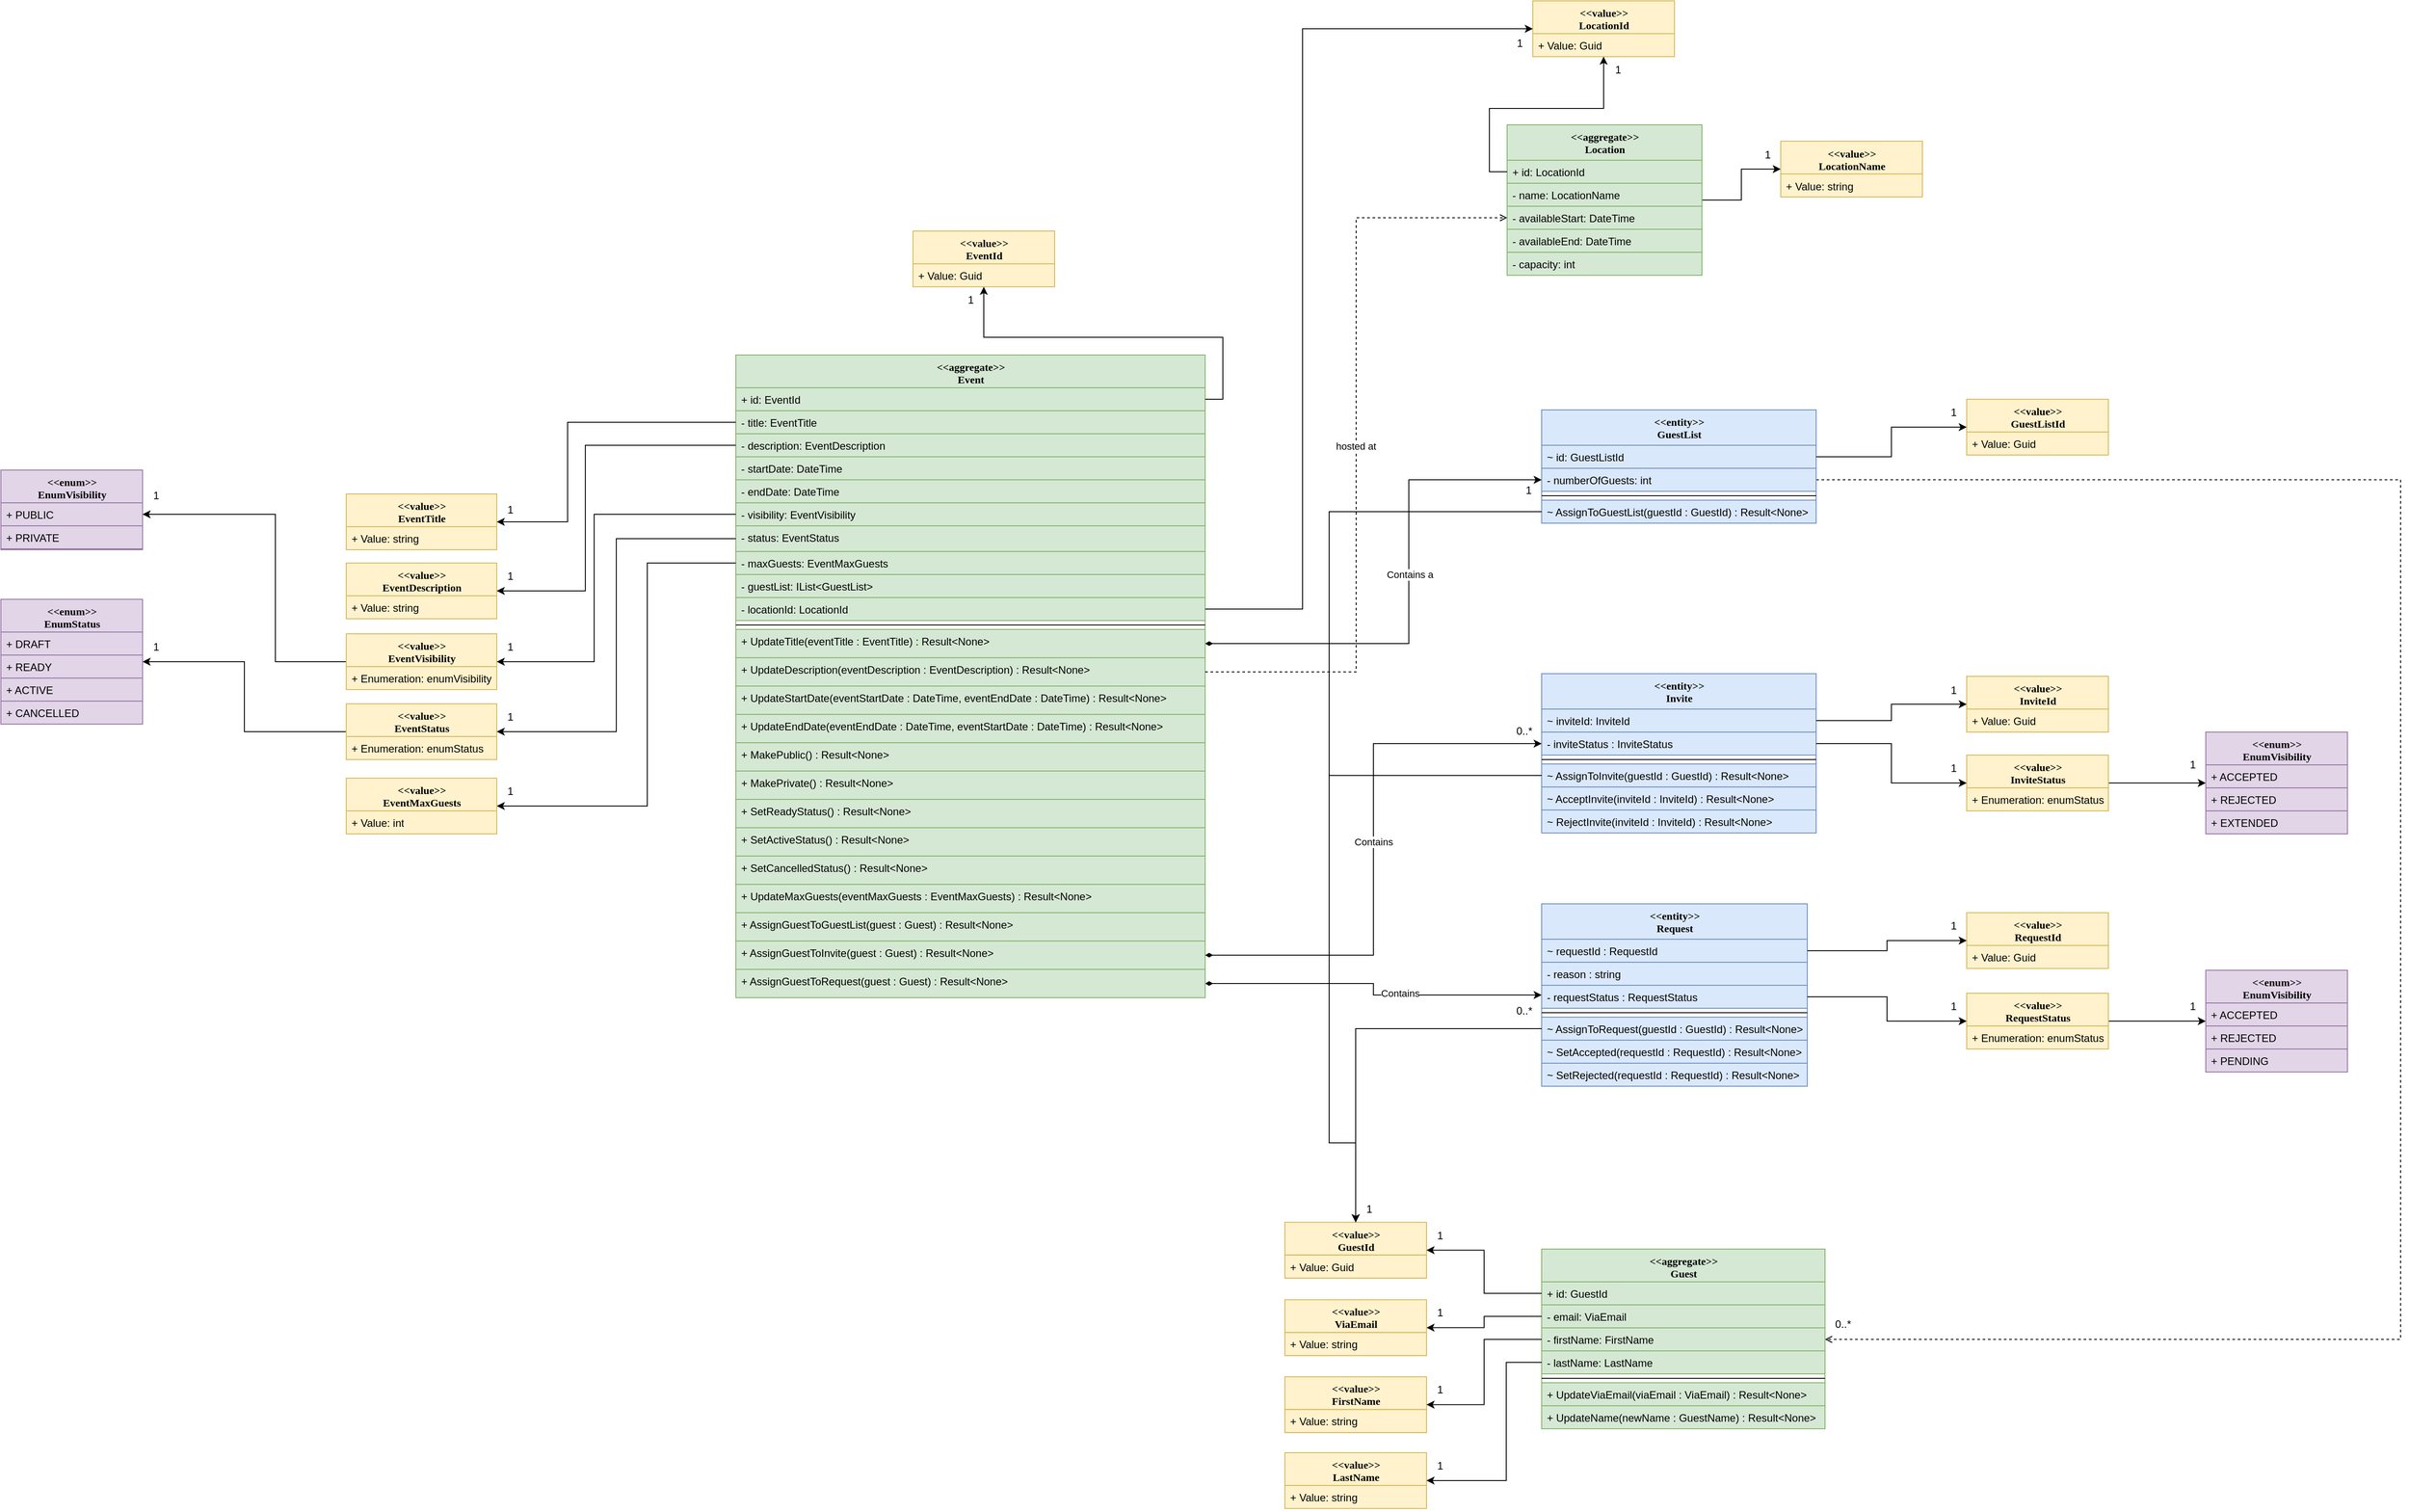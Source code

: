<mxfile version="26.1.0">
  <diagram name="Side-1" id="WenHCYtQ5Q7TB_oUiTzX">
    <mxGraphModel dx="2389" dy="1979" grid="1" gridSize="10" guides="1" tooltips="1" connect="1" arrows="1" fold="1" page="1" pageScale="1" pageWidth="827" pageHeight="1169" math="0" shadow="0">
      <root>
        <mxCell id="0" />
        <mxCell id="1" parent="0" />
        <mxCell id="SRQfMVWUsRB8W6Q9aUgF-1" value="&amp;lt;&amp;lt;aggregate&amp;gt;&amp;gt;&lt;div&gt;Event&lt;/div&gt;" style="swimlane;html=1;fontStyle=1;align=center;verticalAlign=top;childLayout=stackLayout;horizontal=1;startSize=37;horizontalStack=0;resizeParent=1;resizeLast=0;collapsible=1;marginBottom=0;swimlaneFillColor=#ffffff;rounded=0;shadow=0;comic=0;labelBackgroundColor=none;strokeWidth=1;fillColor=#d5e8d4;fontFamily=Verdana;fontSize=12;strokeColor=#82b366;" parent="1" vertex="1">
          <mxGeometry x="260" y="300" width="530" height="726" as="geometry" />
        </mxCell>
        <mxCell id="SRQfMVWUsRB8W6Q9aUgF-2" value="+ id: EventId" style="text;html=1;strokeColor=#82b366;fillColor=#d5e8d4;align=left;verticalAlign=top;spacingLeft=4;spacingRight=4;whiteSpace=wrap;overflow=hidden;rotatable=0;points=[[0,0.5],[1,0.5]];portConstraint=eastwest;" parent="SRQfMVWUsRB8W6Q9aUgF-1" vertex="1">
          <mxGeometry y="37" width="530" height="26" as="geometry" />
        </mxCell>
        <mxCell id="SRQfMVWUsRB8W6Q9aUgF-3" value="- title: EventTitle" style="text;html=1;strokeColor=#82b366;fillColor=#d5e8d4;align=left;verticalAlign=top;spacingLeft=4;spacingRight=4;whiteSpace=wrap;overflow=hidden;rotatable=0;points=[[0,0.5],[1,0.5]];portConstraint=eastwest;" parent="SRQfMVWUsRB8W6Q9aUgF-1" vertex="1">
          <mxGeometry y="63" width="530" height="26" as="geometry" />
        </mxCell>
        <mxCell id="SRQfMVWUsRB8W6Q9aUgF-4" value="- description: EventDescription" style="text;html=1;strokeColor=#82b366;fillColor=#d5e8d4;align=left;verticalAlign=top;spacingLeft=4;spacingRight=4;whiteSpace=wrap;overflow=hidden;rotatable=0;points=[[0,0.5],[1,0.5]];portConstraint=eastwest;" parent="SRQfMVWUsRB8W6Q9aUgF-1" vertex="1">
          <mxGeometry y="89" width="530" height="26" as="geometry" />
        </mxCell>
        <mxCell id="SRQfMVWUsRB8W6Q9aUgF-5" value="- startDate: DateTime" style="text;html=1;strokeColor=#82b366;fillColor=#d5e8d4;align=left;verticalAlign=top;spacingLeft=4;spacingRight=4;whiteSpace=wrap;overflow=hidden;rotatable=0;points=[[0,0.5],[1,0.5]];portConstraint=eastwest;" parent="SRQfMVWUsRB8W6Q9aUgF-1" vertex="1">
          <mxGeometry y="115" width="530" height="26" as="geometry" />
        </mxCell>
        <mxCell id="SRQfMVWUsRB8W6Q9aUgF-6" value="- endDate: DateTime" style="text;html=1;strokeColor=#82b366;fillColor=#d5e8d4;align=left;verticalAlign=top;spacingLeft=4;spacingRight=4;whiteSpace=wrap;overflow=hidden;rotatable=0;points=[[0,0.5],[1,0.5]];portConstraint=eastwest;" parent="SRQfMVWUsRB8W6Q9aUgF-1" vertex="1">
          <mxGeometry y="141" width="530" height="26" as="geometry" />
        </mxCell>
        <mxCell id="SRQfMVWUsRB8W6Q9aUgF-7" value="- visibility: EventVisibility" style="text;html=1;strokeColor=#82b366;fillColor=#d5e8d4;align=left;verticalAlign=top;spacingLeft=4;spacingRight=4;whiteSpace=wrap;overflow=hidden;rotatable=0;points=[[0,0.5],[1,0.5]];portConstraint=eastwest;" parent="SRQfMVWUsRB8W6Q9aUgF-1" vertex="1">
          <mxGeometry y="167" width="530" height="26" as="geometry" />
        </mxCell>
        <mxCell id="SRQfMVWUsRB8W6Q9aUgF-8" value="- status: EventStatus" style="text;html=1;strokeColor=#82b366;fillColor=#d5e8d4;align=left;verticalAlign=top;spacingLeft=4;spacingRight=4;whiteSpace=wrap;overflow=hidden;rotatable=0;points=[[0,0.5],[1,0.5]];portConstraint=eastwest;" parent="SRQfMVWUsRB8W6Q9aUgF-1" vertex="1">
          <mxGeometry y="193" width="530" height="29" as="geometry" />
        </mxCell>
        <mxCell id="SRQfMVWUsRB8W6Q9aUgF-9" value="- maxGuests: EventMaxGuests" style="text;html=1;strokeColor=#82b366;fillColor=#d5e8d4;align=left;verticalAlign=top;spacingLeft=4;spacingRight=4;whiteSpace=wrap;overflow=hidden;rotatable=0;points=[[0,0.5],[1,0.5]];portConstraint=eastwest;" parent="SRQfMVWUsRB8W6Q9aUgF-1" vertex="1">
          <mxGeometry y="222" width="530" height="26" as="geometry" />
        </mxCell>
        <mxCell id="SRQfMVWUsRB8W6Q9aUgF-10" value="- guestList: IList&amp;lt;GuestList&amp;gt;" style="text;html=1;strokeColor=#82b366;fillColor=#d5e8d4;align=left;verticalAlign=top;spacingLeft=4;spacingRight=4;whiteSpace=wrap;overflow=hidden;rotatable=0;points=[[0,0.5],[1,0.5]];portConstraint=eastwest;" parent="SRQfMVWUsRB8W6Q9aUgF-1" vertex="1">
          <mxGeometry y="248" width="530" height="26" as="geometry" />
        </mxCell>
        <mxCell id="SRQfMVWUsRB8W6Q9aUgF-22" value="- locationId: LocationId" style="text;html=1;strokeColor=#82b366;fillColor=#d5e8d4;align=left;verticalAlign=top;spacingLeft=4;spacingRight=4;whiteSpace=wrap;overflow=hidden;rotatable=0;points=[[0,0.5],[1,0.5]];portConstraint=eastwest;" parent="SRQfMVWUsRB8W6Q9aUgF-1" vertex="1">
          <mxGeometry y="274" width="530" height="26" as="geometry" />
        </mxCell>
        <mxCell id="SRQfMVWUsRB8W6Q9aUgF-11" value="" style="line;html=1;strokeWidth=1;fillColor=none;align=left;verticalAlign=middle;spacingTop=-1;spacingLeft=3;spacingRight=3;rotatable=0;labelPosition=right;points=[];portConstraint=eastwest;" parent="SRQfMVWUsRB8W6Q9aUgF-1" vertex="1">
          <mxGeometry y="300" width="530" height="10" as="geometry" />
        </mxCell>
        <mxCell id="SRQfMVWUsRB8W6Q9aUgF-12" value="+ UpdateTitle(eventTitle : EventTitle) : Result&amp;lt;None&amp;gt;" style="text;html=1;strokeColor=#82b366;fillColor=#d5e8d4;align=left;verticalAlign=top;spacingLeft=4;spacingRight=4;whiteSpace=wrap;overflow=hidden;rotatable=0;points=[[0,0.5],[1,0.5]];portConstraint=eastwest;" parent="SRQfMVWUsRB8W6Q9aUgF-1" vertex="1">
          <mxGeometry y="310" width="530" height="32" as="geometry" />
        </mxCell>
        <mxCell id="SRQfMVWUsRB8W6Q9aUgF-13" value="+ UpdateDescription(eventDescription : EventDescription) : Result&amp;lt;None&amp;gt;" style="text;html=1;strokeColor=#82b366;fillColor=#d5e8d4;align=left;verticalAlign=top;spacingLeft=4;spacingRight=4;whiteSpace=wrap;overflow=hidden;rotatable=0;points=[[0,0.5],[1,0.5]];portConstraint=eastwest;" parent="SRQfMVWUsRB8W6Q9aUgF-1" vertex="1">
          <mxGeometry y="342" width="530" height="32" as="geometry" />
        </mxCell>
        <mxCell id="SRQfMVWUsRB8W6Q9aUgF-14" value="+ UpdateStartDate(eventStartDate : DateTime, eventEndDate : DateTime) : Result&amp;lt;None&amp;gt;" style="text;html=1;strokeColor=#82b366;fillColor=#d5e8d4;align=left;verticalAlign=top;spacingLeft=4;spacingRight=4;whiteSpace=wrap;overflow=hidden;rotatable=0;points=[[0,0.5],[1,0.5]];portConstraint=eastwest;" parent="SRQfMVWUsRB8W6Q9aUgF-1" vertex="1">
          <mxGeometry y="374" width="530" height="32" as="geometry" />
        </mxCell>
        <mxCell id="SRQfMVWUsRB8W6Q9aUgF-15" value="+ UpdateEndDate(eventEndDate : DateTime, eventStartDate : DateTime) : Result&amp;lt;None&amp;gt;" style="text;html=1;strokeColor=#82b366;fillColor=#d5e8d4;align=left;verticalAlign=top;spacingLeft=4;spacingRight=4;whiteSpace=wrap;overflow=hidden;rotatable=0;points=[[0,0.5],[1,0.5]];portConstraint=eastwest;" parent="SRQfMVWUsRB8W6Q9aUgF-1" vertex="1">
          <mxGeometry y="406" width="530" height="32" as="geometry" />
        </mxCell>
        <mxCell id="SRQfMVWUsRB8W6Q9aUgF-16" value="+ MakePublic() : Result&amp;lt;None&amp;gt;" style="text;html=1;strokeColor=#82b366;fillColor=#d5e8d4;align=left;verticalAlign=top;spacingLeft=4;spacingRight=4;whiteSpace=wrap;overflow=hidden;rotatable=0;points=[[0,0.5],[1,0.5]];portConstraint=eastwest;" parent="SRQfMVWUsRB8W6Q9aUgF-1" vertex="1">
          <mxGeometry y="438" width="530" height="32" as="geometry" />
        </mxCell>
        <mxCell id="SRQfMVWUsRB8W6Q9aUgF-23" value="+ MakePrivate() : Result&amp;lt;None&amp;gt;" style="text;html=1;strokeColor=#82b366;fillColor=#d5e8d4;align=left;verticalAlign=top;spacingLeft=4;spacingRight=4;whiteSpace=wrap;overflow=hidden;rotatable=0;points=[[0,0.5],[1,0.5]];portConstraint=eastwest;" parent="SRQfMVWUsRB8W6Q9aUgF-1" vertex="1">
          <mxGeometry y="470" width="530" height="32" as="geometry" />
        </mxCell>
        <mxCell id="SRQfMVWUsRB8W6Q9aUgF-24" value="+ SetReadyStatus() : Result&amp;lt;None&amp;gt;" style="text;html=1;strokeColor=#82b366;fillColor=#d5e8d4;align=left;verticalAlign=top;spacingLeft=4;spacingRight=4;whiteSpace=wrap;overflow=hidden;rotatable=0;points=[[0,0.5],[1,0.5]];portConstraint=eastwest;" parent="SRQfMVWUsRB8W6Q9aUgF-1" vertex="1">
          <mxGeometry y="502" width="530" height="32" as="geometry" />
        </mxCell>
        <mxCell id="SRQfMVWUsRB8W6Q9aUgF-25" value="+ SetActiveStatus() : Result&amp;lt;None&amp;gt;" style="text;html=1;strokeColor=#82b366;fillColor=#d5e8d4;align=left;verticalAlign=top;spacingLeft=4;spacingRight=4;whiteSpace=wrap;overflow=hidden;rotatable=0;points=[[0,0.5],[1,0.5]];portConstraint=eastwest;" parent="SRQfMVWUsRB8W6Q9aUgF-1" vertex="1">
          <mxGeometry y="534" width="530" height="32" as="geometry" />
        </mxCell>
        <mxCell id="SRQfMVWUsRB8W6Q9aUgF-17" value="+ SetCancelledStatus() : Result&amp;lt;None&amp;gt;" style="text;html=1;strokeColor=#82b366;fillColor=#d5e8d4;align=left;verticalAlign=top;spacingLeft=4;spacingRight=4;whiteSpace=wrap;overflow=hidden;rotatable=0;points=[[0,0.5],[1,0.5]];portConstraint=eastwest;" parent="SRQfMVWUsRB8W6Q9aUgF-1" vertex="1">
          <mxGeometry y="566" width="530" height="32" as="geometry" />
        </mxCell>
        <mxCell id="SRQfMVWUsRB8W6Q9aUgF-18" value="+ UpdateMaxGuests(eventMaxGuests : EventMaxGuests) : Result&amp;lt;None&amp;gt;" style="text;html=1;strokeColor=#82b366;fillColor=#d5e8d4;align=left;verticalAlign=top;spacingLeft=4;spacingRight=4;whiteSpace=wrap;overflow=hidden;rotatable=0;points=[[0,0.5],[1,0.5]];portConstraint=eastwest;" parent="SRQfMVWUsRB8W6Q9aUgF-1" vertex="1">
          <mxGeometry y="598" width="530" height="32" as="geometry" />
        </mxCell>
        <mxCell id="SRQfMVWUsRB8W6Q9aUgF-19" value="+ AssignGuestToGuestList(guest : Guest) : Result&amp;lt;None&amp;gt;" style="text;html=1;strokeColor=#82b366;fillColor=#d5e8d4;align=left;verticalAlign=top;spacingLeft=4;spacingRight=4;whiteSpace=wrap;overflow=hidden;rotatable=0;points=[[0,0.5],[1,0.5]];portConstraint=eastwest;" parent="SRQfMVWUsRB8W6Q9aUgF-1" vertex="1">
          <mxGeometry y="630" width="530" height="32" as="geometry" />
        </mxCell>
        <mxCell id="SRQfMVWUsRB8W6Q9aUgF-20" value="+ AssignGuestToInvite(guest : Guest) : Result&amp;lt;None&amp;gt;" style="text;html=1;strokeColor=#82b366;fillColor=#d5e8d4;align=left;verticalAlign=top;spacingLeft=4;spacingRight=4;whiteSpace=wrap;overflow=hidden;rotatable=0;points=[[0,0.5],[1,0.5]];portConstraint=eastwest;" parent="SRQfMVWUsRB8W6Q9aUgF-1" vertex="1">
          <mxGeometry y="662" width="530" height="32" as="geometry" />
        </mxCell>
        <mxCell id="SRQfMVWUsRB8W6Q9aUgF-21" value="+ AssignGuestToRequest(guest : Guest) : Result&amp;lt;None&amp;gt;" style="text;html=1;strokeColor=#82b366;fillColor=#d5e8d4;align=left;verticalAlign=top;spacingLeft=4;spacingRight=4;whiteSpace=wrap;overflow=hidden;rotatable=0;points=[[0,0.5],[1,0.5]];portConstraint=eastwest;" parent="SRQfMVWUsRB8W6Q9aUgF-1" vertex="1">
          <mxGeometry y="694" width="530" height="32" as="geometry" />
        </mxCell>
        <mxCell id="SRQfMVWUsRB8W6Q9aUgF-26" style="edgeStyle=orthogonalEdgeStyle;rounded=0;orthogonalLoop=1;jettySize=auto;html=1;entryX=0;entryY=0.5;entryDx=0;entryDy=0;endArrow=none;startFill=1;startArrow=classic;" parent="1" source="SRQfMVWUsRB8W6Q9aUgF-27" target="SRQfMVWUsRB8W6Q9aUgF-44" edge="1">
          <mxGeometry relative="1" as="geometry" />
        </mxCell>
        <mxCell id="SRQfMVWUsRB8W6Q9aUgF-27" value="&amp;lt;&amp;lt;enum&amp;gt;&amp;gt;&lt;div&gt;EnumStatus&lt;/div&gt;" style="swimlane;html=1;fontStyle=1;align=center;verticalAlign=top;childLayout=stackLayout;horizontal=1;startSize=37;horizontalStack=0;resizeParent=1;resizeLast=0;collapsible=1;marginBottom=0;swimlaneFillColor=#ffffff;rounded=0;shadow=0;comic=0;labelBackgroundColor=none;strokeWidth=1;fontFamily=Verdana;fontSize=12;fillColor=#e1d5e7;strokeColor=#9673a6;" parent="1" vertex="1">
          <mxGeometry x="-570" y="576" width="160" height="141" as="geometry" />
        </mxCell>
        <mxCell id="SRQfMVWUsRB8W6Q9aUgF-28" value="+ DRAFT" style="text;html=1;strokeColor=#9673a6;fillColor=#e1d5e7;align=left;verticalAlign=top;spacingLeft=4;spacingRight=4;whiteSpace=wrap;overflow=hidden;rotatable=0;points=[[0,0.5],[1,0.5]];portConstraint=eastwest;" parent="SRQfMVWUsRB8W6Q9aUgF-27" vertex="1">
          <mxGeometry y="37" width="160" height="26" as="geometry" />
        </mxCell>
        <mxCell id="SRQfMVWUsRB8W6Q9aUgF-29" value="+ READY" style="text;html=1;strokeColor=#9673a6;fillColor=#e1d5e7;align=left;verticalAlign=top;spacingLeft=4;spacingRight=4;whiteSpace=wrap;overflow=hidden;rotatable=0;points=[[0,0.5],[1,0.5]];portConstraint=eastwest;" parent="SRQfMVWUsRB8W6Q9aUgF-27" vertex="1">
          <mxGeometry y="63" width="160" height="26" as="geometry" />
        </mxCell>
        <mxCell id="SRQfMVWUsRB8W6Q9aUgF-30" value="+ ACTIVE" style="text;html=1;strokeColor=#9673a6;fillColor=#e1d5e7;align=left;verticalAlign=top;spacingLeft=4;spacingRight=4;whiteSpace=wrap;overflow=hidden;rotatable=0;points=[[0,0.5],[1,0.5]];portConstraint=eastwest;" parent="SRQfMVWUsRB8W6Q9aUgF-27" vertex="1">
          <mxGeometry y="89" width="160" height="26" as="geometry" />
        </mxCell>
        <mxCell id="SRQfMVWUsRB8W6Q9aUgF-31" value="+ CANCELLED" style="text;html=1;strokeColor=#9673a6;fillColor=#e1d5e7;align=left;verticalAlign=top;spacingLeft=4;spacingRight=4;whiteSpace=wrap;overflow=hidden;rotatable=0;points=[[0,0.5],[1,0.5]];portConstraint=eastwest;" parent="SRQfMVWUsRB8W6Q9aUgF-27" vertex="1">
          <mxGeometry y="115" width="160" height="26" as="geometry" />
        </mxCell>
        <mxCell id="SRQfMVWUsRB8W6Q9aUgF-32" value="&amp;lt;&amp;lt;enum&amp;gt;&amp;gt;&lt;div&gt;EnumVisibility&lt;/div&gt;" style="swimlane;html=1;fontStyle=1;align=center;verticalAlign=top;childLayout=stackLayout;horizontal=1;startSize=37;horizontalStack=0;resizeParent=1;resizeLast=0;collapsible=1;marginBottom=0;swimlaneFillColor=#ffffff;rounded=0;shadow=0;comic=0;labelBackgroundColor=none;strokeWidth=1;fontFamily=Verdana;fontSize=12;fillColor=#e1d5e7;strokeColor=#9673a6;" parent="1" vertex="1">
          <mxGeometry x="-570" y="430" width="160" height="90" as="geometry" />
        </mxCell>
        <mxCell id="SRQfMVWUsRB8W6Q9aUgF-33" value="+ PUBLIC" style="text;html=1;strokeColor=#9673a6;fillColor=#e1d5e7;align=left;verticalAlign=top;spacingLeft=4;spacingRight=4;whiteSpace=wrap;overflow=hidden;rotatable=0;points=[[0,0.5],[1,0.5]];portConstraint=eastwest;" parent="SRQfMVWUsRB8W6Q9aUgF-32" vertex="1">
          <mxGeometry y="37" width="160" height="26" as="geometry" />
        </mxCell>
        <mxCell id="SRQfMVWUsRB8W6Q9aUgF-34" value="+ PRIVATE" style="text;html=1;strokeColor=#9673a6;fillColor=#e1d5e7;align=left;verticalAlign=top;spacingLeft=4;spacingRight=4;whiteSpace=wrap;overflow=hidden;rotatable=0;points=[[0,0.5],[1,0.5]];portConstraint=eastwest;" parent="SRQfMVWUsRB8W6Q9aUgF-32" vertex="1">
          <mxGeometry y="63" width="160" height="26" as="geometry" />
        </mxCell>
        <mxCell id="SRQfMVWUsRB8W6Q9aUgF-35" value="1" style="text;html=1;align=center;verticalAlign=middle;resizable=0;points=[];autosize=1;strokeColor=none;fillColor=none;" parent="1" vertex="1">
          <mxGeometry x="-410" y="443.5" width="30" height="30" as="geometry" />
        </mxCell>
        <mxCell id="SRQfMVWUsRB8W6Q9aUgF-36" value="1" style="text;html=1;align=center;verticalAlign=middle;resizable=0;points=[];autosize=1;strokeColor=none;fillColor=none;" parent="1" vertex="1">
          <mxGeometry x="-410" y="615" width="30" height="30" as="geometry" />
        </mxCell>
        <mxCell id="SRQfMVWUsRB8W6Q9aUgF-37" value="&amp;lt;&amp;lt;value&amp;gt;&amp;gt;&lt;div&gt;EventTitle&lt;/div&gt;" style="swimlane;html=1;fontStyle=1;align=center;verticalAlign=top;childLayout=stackLayout;horizontal=1;startSize=37;horizontalStack=0;resizeParent=1;resizeLast=0;collapsible=1;marginBottom=0;swimlaneFillColor=#ffffff;rounded=0;shadow=0;comic=0;labelBackgroundColor=none;strokeWidth=1;fontFamily=Verdana;fontSize=12;fillColor=#fff2cc;strokeColor=#d6b656;" parent="1" vertex="1">
          <mxGeometry x="-180" y="457" width="170" height="63" as="geometry" />
        </mxCell>
        <mxCell id="SRQfMVWUsRB8W6Q9aUgF-38" value="+ Value: string" style="text;html=1;strokeColor=#d6b656;fillColor=#fff2cc;align=left;verticalAlign=top;spacingLeft=4;spacingRight=4;whiteSpace=wrap;overflow=hidden;rotatable=0;points=[[0,0.5],[1,0.5]];portConstraint=eastwest;" parent="SRQfMVWUsRB8W6Q9aUgF-37" vertex="1">
          <mxGeometry y="37" width="170" height="26" as="geometry" />
        </mxCell>
        <mxCell id="SRQfMVWUsRB8W6Q9aUgF-39" value="&amp;lt;&amp;lt;value&amp;gt;&amp;gt;&lt;div&gt;EventDescription&lt;/div&gt;" style="swimlane;html=1;fontStyle=1;align=center;verticalAlign=top;childLayout=stackLayout;horizontal=1;startSize=37;horizontalStack=0;resizeParent=1;resizeLast=0;collapsible=1;marginBottom=0;swimlaneFillColor=#ffffff;rounded=0;shadow=0;comic=0;labelBackgroundColor=none;strokeWidth=1;fontFamily=Verdana;fontSize=12;fillColor=#fff2cc;strokeColor=#d6b656;" parent="1" vertex="1">
          <mxGeometry x="-180" y="535" width="170" height="63" as="geometry" />
        </mxCell>
        <mxCell id="SRQfMVWUsRB8W6Q9aUgF-40" value="+ Value: string" style="text;html=1;strokeColor=#d6b656;fillColor=#fff2cc;align=left;verticalAlign=top;spacingLeft=4;spacingRight=4;whiteSpace=wrap;overflow=hidden;rotatable=0;points=[[0,0.5],[1,0.5]];portConstraint=eastwest;" parent="SRQfMVWUsRB8W6Q9aUgF-39" vertex="1">
          <mxGeometry y="37" width="170" height="26" as="geometry" />
        </mxCell>
        <mxCell id="SRQfMVWUsRB8W6Q9aUgF-41" style="edgeStyle=orthogonalEdgeStyle;rounded=0;orthogonalLoop=1;jettySize=auto;html=1;entryX=1;entryY=0.5;entryDx=0;entryDy=0;exitX=0;exitY=0.5;exitDx=0;exitDy=0;" parent="1" source="SRQfMVWUsRB8W6Q9aUgF-42" target="SRQfMVWUsRB8W6Q9aUgF-33" edge="1">
          <mxGeometry relative="1" as="geometry">
            <Array as="points">
              <mxPoint x="-260" y="647" />
              <mxPoint x="-260" y="480" />
            </Array>
          </mxGeometry>
        </mxCell>
        <mxCell id="SRQfMVWUsRB8W6Q9aUgF-42" value="&amp;lt;&amp;lt;value&amp;gt;&amp;gt;&lt;div&gt;EventVisibility&lt;/div&gt;" style="swimlane;html=1;fontStyle=1;align=center;verticalAlign=top;childLayout=stackLayout;horizontal=1;startSize=37;horizontalStack=0;resizeParent=1;resizeLast=0;collapsible=1;marginBottom=0;swimlaneFillColor=#ffffff;rounded=0;shadow=0;comic=0;labelBackgroundColor=none;strokeWidth=1;fontFamily=Verdana;fontSize=12;fillColor=#fff2cc;strokeColor=#d6b656;" parent="1" vertex="1">
          <mxGeometry x="-180" y="615" width="170" height="63" as="geometry" />
        </mxCell>
        <mxCell id="SRQfMVWUsRB8W6Q9aUgF-43" value="+ Enumeration: enumVisibility" style="text;html=1;strokeColor=#d6b656;fillColor=#fff2cc;align=left;verticalAlign=top;spacingLeft=4;spacingRight=4;whiteSpace=wrap;overflow=hidden;rotatable=0;points=[[0,0.5],[1,0.5]];portConstraint=eastwest;" parent="SRQfMVWUsRB8W6Q9aUgF-42" vertex="1">
          <mxGeometry y="37" width="170" height="26" as="geometry" />
        </mxCell>
        <mxCell id="SRQfMVWUsRB8W6Q9aUgF-44" value="&amp;lt;&amp;lt;value&amp;gt;&amp;gt;&lt;div&gt;EventStatus&lt;/div&gt;" style="swimlane;html=1;fontStyle=1;align=center;verticalAlign=top;childLayout=stackLayout;horizontal=1;startSize=37;horizontalStack=0;resizeParent=1;resizeLast=0;collapsible=1;marginBottom=0;swimlaneFillColor=#ffffff;rounded=0;shadow=0;comic=0;labelBackgroundColor=none;strokeWidth=1;fontFamily=Verdana;fontSize=12;fillColor=#fff2cc;strokeColor=#d6b656;" parent="1" vertex="1">
          <mxGeometry x="-180" y="694" width="170" height="63" as="geometry" />
        </mxCell>
        <mxCell id="SRQfMVWUsRB8W6Q9aUgF-45" value="+ Enumeration: enumStatus" style="text;html=1;strokeColor=#d6b656;fillColor=#fff2cc;align=left;verticalAlign=top;spacingLeft=4;spacingRight=4;whiteSpace=wrap;overflow=hidden;rotatable=0;points=[[0,0.5],[1,0.5]];portConstraint=eastwest;" parent="SRQfMVWUsRB8W6Q9aUgF-44" vertex="1">
          <mxGeometry y="37" width="170" height="26" as="geometry" />
        </mxCell>
        <mxCell id="SRQfMVWUsRB8W6Q9aUgF-46" value="&amp;lt;&amp;lt;value&amp;gt;&amp;gt;&lt;div&gt;EventMaxGuests&lt;/div&gt;" style="swimlane;html=1;fontStyle=1;align=center;verticalAlign=top;childLayout=stackLayout;horizontal=1;startSize=37;horizontalStack=0;resizeParent=1;resizeLast=0;collapsible=1;marginBottom=0;swimlaneFillColor=#ffffff;rounded=0;shadow=0;comic=0;labelBackgroundColor=none;strokeWidth=1;fontFamily=Verdana;fontSize=12;fillColor=#fff2cc;strokeColor=#d6b656;" parent="1" vertex="1">
          <mxGeometry x="-180" y="778" width="170" height="63" as="geometry" />
        </mxCell>
        <mxCell id="SRQfMVWUsRB8W6Q9aUgF-47" value="+ Value: int" style="text;html=1;strokeColor=#d6b656;fillColor=#fff2cc;align=left;verticalAlign=top;spacingLeft=4;spacingRight=4;whiteSpace=wrap;overflow=hidden;rotatable=0;points=[[0,0.5],[1,0.5]];portConstraint=eastwest;" parent="SRQfMVWUsRB8W6Q9aUgF-46" vertex="1">
          <mxGeometry y="37" width="170" height="26" as="geometry" />
        </mxCell>
        <mxCell id="SRQfMVWUsRB8W6Q9aUgF-48" value="1" style="text;html=1;align=center;verticalAlign=middle;resizable=0;points=[];autosize=1;strokeColor=none;fillColor=none;" parent="1" vertex="1">
          <mxGeometry x="-10" y="460" width="30" height="30" as="geometry" />
        </mxCell>
        <mxCell id="SRQfMVWUsRB8W6Q9aUgF-49" value="1" style="text;html=1;align=center;verticalAlign=middle;resizable=0;points=[];autosize=1;strokeColor=none;fillColor=none;" parent="1" vertex="1">
          <mxGeometry x="-10" y="535" width="30" height="30" as="geometry" />
        </mxCell>
        <mxCell id="SRQfMVWUsRB8W6Q9aUgF-50" value="1" style="text;html=1;align=center;verticalAlign=middle;resizable=0;points=[];autosize=1;strokeColor=none;fillColor=none;" parent="1" vertex="1">
          <mxGeometry x="-10" y="615" width="30" height="30" as="geometry" />
        </mxCell>
        <mxCell id="SRQfMVWUsRB8W6Q9aUgF-51" value="1" style="text;html=1;align=center;verticalAlign=middle;resizable=0;points=[];autosize=1;strokeColor=none;fillColor=none;" parent="1" vertex="1">
          <mxGeometry x="-10" y="694" width="30" height="30" as="geometry" />
        </mxCell>
        <mxCell id="SRQfMVWUsRB8W6Q9aUgF-52" value="1" style="text;html=1;align=center;verticalAlign=middle;resizable=0;points=[];autosize=1;strokeColor=none;fillColor=none;" parent="1" vertex="1">
          <mxGeometry x="-10" y="778" width="30" height="30" as="geometry" />
        </mxCell>
        <mxCell id="SRQfMVWUsRB8W6Q9aUgF-53" style="edgeStyle=orthogonalEdgeStyle;rounded=0;orthogonalLoop=1;jettySize=auto;html=1;entryX=1;entryY=0.5;entryDx=0;entryDy=0;" parent="1" source="SRQfMVWUsRB8W6Q9aUgF-8" target="SRQfMVWUsRB8W6Q9aUgF-44" edge="1">
          <mxGeometry relative="1" as="geometry" />
        </mxCell>
        <mxCell id="SRQfMVWUsRB8W6Q9aUgF-54" style="edgeStyle=orthogonalEdgeStyle;rounded=0;orthogonalLoop=1;jettySize=auto;html=1;entryX=1;entryY=0.5;entryDx=0;entryDy=0;" parent="1" source="SRQfMVWUsRB8W6Q9aUgF-7" target="SRQfMVWUsRB8W6Q9aUgF-42" edge="1">
          <mxGeometry relative="1" as="geometry">
            <Array as="points">
              <mxPoint x="100" y="480" />
              <mxPoint x="100" y="646" />
            </Array>
          </mxGeometry>
        </mxCell>
        <mxCell id="SRQfMVWUsRB8W6Q9aUgF-55" style="edgeStyle=orthogonalEdgeStyle;rounded=0;orthogonalLoop=1;jettySize=auto;html=1;entryX=1;entryY=0.5;entryDx=0;entryDy=0;" parent="1" source="SRQfMVWUsRB8W6Q9aUgF-4" target="SRQfMVWUsRB8W6Q9aUgF-39" edge="1">
          <mxGeometry relative="1" as="geometry">
            <Array as="points">
              <mxPoint x="90" y="402" />
              <mxPoint x="90" y="566" />
            </Array>
          </mxGeometry>
        </mxCell>
        <mxCell id="SRQfMVWUsRB8W6Q9aUgF-56" style="edgeStyle=orthogonalEdgeStyle;rounded=0;orthogonalLoop=1;jettySize=auto;html=1;entryX=1;entryY=0.5;entryDx=0;entryDy=0;" parent="1" source="SRQfMVWUsRB8W6Q9aUgF-3" target="SRQfMVWUsRB8W6Q9aUgF-37" edge="1">
          <mxGeometry relative="1" as="geometry">
            <Array as="points">
              <mxPoint x="70" y="376" />
              <mxPoint x="70" y="488" />
            </Array>
          </mxGeometry>
        </mxCell>
        <mxCell id="SRQfMVWUsRB8W6Q9aUgF-57" style="edgeStyle=orthogonalEdgeStyle;rounded=0;orthogonalLoop=1;jettySize=auto;html=1;entryX=1;entryY=0.5;entryDx=0;entryDy=0;" parent="1" source="SRQfMVWUsRB8W6Q9aUgF-9" target="SRQfMVWUsRB8W6Q9aUgF-46" edge="1">
          <mxGeometry relative="1" as="geometry">
            <Array as="points">
              <mxPoint x="160" y="535" />
              <mxPoint x="160" y="810" />
            </Array>
          </mxGeometry>
        </mxCell>
        <mxCell id="SRQfMVWUsRB8W6Q9aUgF-58" value="&amp;lt;&amp;lt;value&amp;gt;&amp;gt;&lt;div&gt;EventId&lt;/div&gt;" style="swimlane;html=1;fontStyle=1;align=center;verticalAlign=top;childLayout=stackLayout;horizontal=1;startSize=37;horizontalStack=0;resizeParent=1;resizeLast=0;collapsible=1;marginBottom=0;swimlaneFillColor=#ffffff;rounded=0;shadow=0;comic=0;labelBackgroundColor=none;strokeWidth=1;fontFamily=Verdana;fontSize=12;fillColor=#fff2cc;strokeColor=#d6b656;" parent="1" vertex="1">
          <mxGeometry x="460" y="160" width="160" height="63" as="geometry" />
        </mxCell>
        <mxCell id="SRQfMVWUsRB8W6Q9aUgF-59" value="+ Value: Guid" style="text;html=1;strokeColor=#d6b656;fillColor=#fff2cc;align=left;verticalAlign=top;spacingLeft=4;spacingRight=4;whiteSpace=wrap;overflow=hidden;rotatable=0;points=[[0,0.5],[1,0.5]];portConstraint=eastwest;" parent="SRQfMVWUsRB8W6Q9aUgF-58" vertex="1">
          <mxGeometry y="37" width="160" height="26" as="geometry" />
        </mxCell>
        <mxCell id="SRQfMVWUsRB8W6Q9aUgF-60" style="edgeStyle=orthogonalEdgeStyle;rounded=0;orthogonalLoop=1;jettySize=auto;html=1;entryX=0.5;entryY=1;entryDx=0;entryDy=0;" parent="1" source="SRQfMVWUsRB8W6Q9aUgF-2" target="SRQfMVWUsRB8W6Q9aUgF-58" edge="1">
          <mxGeometry relative="1" as="geometry" />
        </mxCell>
        <mxCell id="SRQfMVWUsRB8W6Q9aUgF-61" value="1" style="text;html=1;align=center;verticalAlign=middle;resizable=0;points=[];autosize=1;strokeColor=none;fillColor=none;" parent="1" vertex="1">
          <mxGeometry x="510" y="223" width="30" height="30" as="geometry" />
        </mxCell>
        <mxCell id="SRQfMVWUsRB8W6Q9aUgF-77" style="edgeStyle=orthogonalEdgeStyle;rounded=0;orthogonalLoop=1;jettySize=auto;html=1;" parent="1" source="SRQfMVWUsRB8W6Q9aUgF-62" target="SRQfMVWUsRB8W6Q9aUgF-73" edge="1">
          <mxGeometry relative="1" as="geometry" />
        </mxCell>
        <mxCell id="SRQfMVWUsRB8W6Q9aUgF-62" value="&amp;lt;&amp;lt;aggregate&amp;gt;&amp;gt;&lt;div&gt;Location&lt;/div&gt;" style="swimlane;html=1;fontStyle=1;align=center;verticalAlign=top;childLayout=stackLayout;horizontal=1;startSize=40;horizontalStack=0;resizeParent=1;resizeLast=0;collapsible=1;marginBottom=0;swimlaneFillColor=#ffffff;rounded=0;shadow=0;comic=0;labelBackgroundColor=none;strokeWidth=1;fillColor=#d5e8d4;fontFamily=Verdana;fontSize=12;strokeColor=#82b366;" parent="1" vertex="1">
          <mxGeometry x="1131" y="40" width="220" height="170" as="geometry" />
        </mxCell>
        <mxCell id="SRQfMVWUsRB8W6Q9aUgF-63" value="+ id: LocationId" style="text;html=1;strokeColor=#82b366;fillColor=#d5e8d4;align=left;verticalAlign=top;spacingLeft=4;spacingRight=4;whiteSpace=wrap;overflow=hidden;rotatable=0;points=[[0,0.5],[1,0.5]];portConstraint=eastwest;" parent="SRQfMVWUsRB8W6Q9aUgF-62" vertex="1">
          <mxGeometry y="40" width="220" height="26" as="geometry" />
        </mxCell>
        <mxCell id="SRQfMVWUsRB8W6Q9aUgF-64" value="- name: LocationName" style="text;html=1;strokeColor=#82b366;fillColor=#d5e8d4;align=left;verticalAlign=top;spacingLeft=4;spacingRight=4;whiteSpace=wrap;overflow=hidden;rotatable=0;points=[[0,0.5],[1,0.5]];portConstraint=eastwest;" parent="SRQfMVWUsRB8W6Q9aUgF-62" vertex="1">
          <mxGeometry y="66" width="220" height="26" as="geometry" />
        </mxCell>
        <mxCell id="SRQfMVWUsRB8W6Q9aUgF-65" value="- availableStart: DateTime" style="text;html=1;strokeColor=#82b366;fillColor=#d5e8d4;align=left;verticalAlign=top;spacingLeft=4;spacingRight=4;whiteSpace=wrap;overflow=hidden;rotatable=0;points=[[0,0.5],[1,0.5]];portConstraint=eastwest;" parent="SRQfMVWUsRB8W6Q9aUgF-62" vertex="1">
          <mxGeometry y="92" width="220" height="26" as="geometry" />
        </mxCell>
        <mxCell id="SRQfMVWUsRB8W6Q9aUgF-66" value="- availableEnd: DateTime" style="text;html=1;strokeColor=#82b366;fillColor=#d5e8d4;align=left;verticalAlign=top;spacingLeft=4;spacingRight=4;whiteSpace=wrap;overflow=hidden;rotatable=0;points=[[0,0.5],[1,0.5]];portConstraint=eastwest;" parent="SRQfMVWUsRB8W6Q9aUgF-62" vertex="1">
          <mxGeometry y="118" width="220" height="26" as="geometry" />
        </mxCell>
        <mxCell id="SRQfMVWUsRB8W6Q9aUgF-68" value="- capacity: int" style="text;html=1;strokeColor=#82b366;fillColor=#d5e8d4;align=left;verticalAlign=top;spacingLeft=4;spacingRight=4;whiteSpace=wrap;overflow=hidden;rotatable=0;points=[[0,0.5],[1,0.5]];portConstraint=eastwest;" parent="SRQfMVWUsRB8W6Q9aUgF-62" vertex="1">
          <mxGeometry y="144" width="220" height="26" as="geometry" />
        </mxCell>
        <mxCell id="SRQfMVWUsRB8W6Q9aUgF-70" value="&amp;lt;&amp;lt;value&amp;gt;&amp;gt;&lt;div&gt;LocationId&lt;/div&gt;" style="swimlane;html=1;fontStyle=1;align=center;verticalAlign=top;childLayout=stackLayout;horizontal=1;startSize=37;horizontalStack=0;resizeParent=1;resizeLast=0;collapsible=1;marginBottom=0;swimlaneFillColor=#ffffff;rounded=0;shadow=0;comic=0;labelBackgroundColor=none;strokeWidth=1;fontFamily=Verdana;fontSize=12;fillColor=#fff2cc;strokeColor=#d6b656;" parent="1" vertex="1">
          <mxGeometry x="1160" y="-100" width="160" height="63" as="geometry" />
        </mxCell>
        <mxCell id="SRQfMVWUsRB8W6Q9aUgF-71" value="+ Value: Guid" style="text;html=1;strokeColor=#d6b656;fillColor=#fff2cc;align=left;verticalAlign=top;spacingLeft=4;spacingRight=4;whiteSpace=wrap;overflow=hidden;rotatable=0;points=[[0,0.5],[1,0.5]];portConstraint=eastwest;" parent="SRQfMVWUsRB8W6Q9aUgF-70" vertex="1">
          <mxGeometry y="37" width="160" height="26" as="geometry" />
        </mxCell>
        <mxCell id="SRQfMVWUsRB8W6Q9aUgF-72" value="1" style="text;html=1;align=center;verticalAlign=middle;resizable=0;points=[];autosize=1;strokeColor=none;fillColor=none;" parent="1" vertex="1">
          <mxGeometry x="1241" y="-37" width="30" height="30" as="geometry" />
        </mxCell>
        <mxCell id="SRQfMVWUsRB8W6Q9aUgF-73" value="&amp;lt;&amp;lt;value&amp;gt;&amp;gt;&lt;div&gt;LocationName&lt;/div&gt;" style="swimlane;html=1;fontStyle=1;align=center;verticalAlign=top;childLayout=stackLayout;horizontal=1;startSize=37;horizontalStack=0;resizeParent=1;resizeLast=0;collapsible=1;marginBottom=0;swimlaneFillColor=#ffffff;rounded=0;shadow=0;comic=0;labelBackgroundColor=none;strokeWidth=1;fontFamily=Verdana;fontSize=12;fillColor=#fff2cc;strokeColor=#d6b656;" parent="1" vertex="1">
          <mxGeometry x="1440" y="58.5" width="160" height="63" as="geometry" />
        </mxCell>
        <mxCell id="SRQfMVWUsRB8W6Q9aUgF-74" value="+ Value: string" style="text;html=1;strokeColor=#d6b656;fillColor=#fff2cc;align=left;verticalAlign=top;spacingLeft=4;spacingRight=4;whiteSpace=wrap;overflow=hidden;rotatable=0;points=[[0,0.5],[1,0.5]];portConstraint=eastwest;" parent="SRQfMVWUsRB8W6Q9aUgF-73" vertex="1">
          <mxGeometry y="37" width="160" height="26" as="geometry" />
        </mxCell>
        <mxCell id="SRQfMVWUsRB8W6Q9aUgF-75" value="1" style="text;html=1;align=center;verticalAlign=middle;resizable=0;points=[];autosize=1;strokeColor=none;fillColor=none;" parent="1" vertex="1">
          <mxGeometry x="1410" y="58.5" width="30" height="30" as="geometry" />
        </mxCell>
        <mxCell id="SRQfMVWUsRB8W6Q9aUgF-78" style="edgeStyle=orthogonalEdgeStyle;rounded=0;orthogonalLoop=1;jettySize=auto;html=1;" parent="1" source="SRQfMVWUsRB8W6Q9aUgF-63" target="SRQfMVWUsRB8W6Q9aUgF-70" edge="1">
          <mxGeometry relative="1" as="geometry" />
        </mxCell>
        <mxCell id="SRQfMVWUsRB8W6Q9aUgF-79" style="edgeStyle=orthogonalEdgeStyle;rounded=0;orthogonalLoop=1;jettySize=auto;html=1;entryX=0;entryY=0.5;entryDx=0;entryDy=0;" parent="1" source="SRQfMVWUsRB8W6Q9aUgF-22" target="SRQfMVWUsRB8W6Q9aUgF-70" edge="1">
          <mxGeometry relative="1" as="geometry">
            <Array as="points">
              <mxPoint x="900" y="587" />
              <mxPoint x="900" y="-69" />
            </Array>
          </mxGeometry>
        </mxCell>
        <mxCell id="SRQfMVWUsRB8W6Q9aUgF-80" value="1" style="text;html=1;align=center;verticalAlign=middle;resizable=0;points=[];autosize=1;strokeColor=none;fillColor=none;" parent="1" vertex="1">
          <mxGeometry x="1130" y="-67" width="30" height="30" as="geometry" />
        </mxCell>
        <mxCell id="SRQfMVWUsRB8W6Q9aUgF-81" style="edgeStyle=orthogonalEdgeStyle;rounded=0;orthogonalLoop=1;jettySize=auto;html=1;dashed=1;endArrow=open;endFill=0;" parent="1" source="SRQfMVWUsRB8W6Q9aUgF-13" target="SRQfMVWUsRB8W6Q9aUgF-65" edge="1">
          <mxGeometry relative="1" as="geometry" />
        </mxCell>
        <mxCell id="SRQfMVWUsRB8W6Q9aUgF-82" value="hosted at" style="edgeLabel;html=1;align=center;verticalAlign=middle;resizable=0;points=[];" parent="SRQfMVWUsRB8W6Q9aUgF-81" vertex="1" connectable="0">
          <mxGeometry x="-0.002" y="1" relative="1" as="geometry">
            <mxPoint as="offset" />
          </mxGeometry>
        </mxCell>
        <mxCell id="SRQfMVWUsRB8W6Q9aUgF-164" style="edgeStyle=orthogonalEdgeStyle;rounded=0;orthogonalLoop=1;jettySize=auto;html=1;entryX=1;entryY=0.5;entryDx=0;entryDy=0;exitX=1;exitY=0.5;exitDx=0;exitDy=0;dashed=1;endArrow=open;endFill=0;" parent="1" source="SRQfMVWUsRB8W6Q9aUgF-85" target="SRQfMVWUsRB8W6Q9aUgF-148" edge="1">
          <mxGeometry relative="1" as="geometry">
            <Array as="points">
              <mxPoint x="2140" y="441" />
              <mxPoint x="2140" y="1412" />
            </Array>
          </mxGeometry>
        </mxCell>
        <mxCell id="SRQfMVWUsRB8W6Q9aUgF-83" value="&amp;lt;&amp;lt;entity&amp;gt;&amp;gt;&lt;div&gt;GuestList&lt;/div&gt;" style="swimlane;html=1;fontStyle=1;align=center;verticalAlign=top;childLayout=stackLayout;horizontal=1;startSize=40;horizontalStack=0;resizeParent=1;resizeLast=0;collapsible=1;marginBottom=0;swimlaneFillColor=#ffffff;rounded=0;shadow=0;comic=0;labelBackgroundColor=none;strokeWidth=1;fillColor=#dae8fc;fontFamily=Verdana;fontSize=12;strokeColor=#6c8ebf;" parent="1" vertex="1">
          <mxGeometry x="1170" y="362" width="310" height="128" as="geometry" />
        </mxCell>
        <mxCell id="SRQfMVWUsRB8W6Q9aUgF-84" value="~ id: GuestListId" style="text;html=1;strokeColor=#6c8ebf;fillColor=#dae8fc;align=left;verticalAlign=top;spacingLeft=4;spacingRight=4;whiteSpace=wrap;overflow=hidden;rotatable=0;points=[[0,0.5],[1,0.5]];portConstraint=eastwest;" parent="SRQfMVWUsRB8W6Q9aUgF-83" vertex="1">
          <mxGeometry y="40" width="310" height="26" as="geometry" />
        </mxCell>
        <mxCell id="SRQfMVWUsRB8W6Q9aUgF-85" value="- numberOfGuests: int" style="text;html=1;strokeColor=#6c8ebf;fillColor=#dae8fc;align=left;verticalAlign=top;spacingLeft=4;spacingRight=4;whiteSpace=wrap;overflow=hidden;rotatable=0;points=[[0,0.5],[1,0.5]];portConstraint=eastwest;" parent="SRQfMVWUsRB8W6Q9aUgF-83" vertex="1">
          <mxGeometry y="66" width="310" height="26" as="geometry" />
        </mxCell>
        <mxCell id="SRQfMVWUsRB8W6Q9aUgF-86" value="" style="line;html=1;strokeWidth=1;fillColor=none;align=left;verticalAlign=middle;spacingTop=-1;spacingLeft=3;spacingRight=3;rotatable=0;labelPosition=right;points=[];portConstraint=eastwest;" parent="SRQfMVWUsRB8W6Q9aUgF-83" vertex="1">
          <mxGeometry y="92" width="310" height="10" as="geometry" />
        </mxCell>
        <mxCell id="SRQfMVWUsRB8W6Q9aUgF-87" value="~ AssignToGuestList(guestId : GuestId) : Result&amp;lt;None&amp;gt;" style="text;html=1;strokeColor=#6c8ebf;fillColor=#dae8fc;align=left;verticalAlign=top;spacingLeft=4;spacingRight=4;whiteSpace=wrap;overflow=hidden;rotatable=0;points=[[0,0.5],[1,0.5]];portConstraint=eastwest;" parent="SRQfMVWUsRB8W6Q9aUgF-83" vertex="1">
          <mxGeometry y="102" width="310" height="26" as="geometry" />
        </mxCell>
        <mxCell id="SRQfMVWUsRB8W6Q9aUgF-88" value="&amp;lt;&amp;lt;entity&amp;gt;&amp;gt;&lt;div&gt;Invite&lt;/div&gt;" style="swimlane;html=1;fontStyle=1;align=center;verticalAlign=top;childLayout=stackLayout;horizontal=1;startSize=40;horizontalStack=0;resizeParent=1;resizeLast=0;collapsible=1;marginBottom=0;swimlaneFillColor=#ffffff;rounded=0;shadow=0;comic=0;labelBackgroundColor=none;strokeWidth=1;fillColor=#dae8fc;fontFamily=Verdana;fontSize=12;strokeColor=#6c8ebf;" parent="1" vertex="1">
          <mxGeometry x="1170" y="660" width="310" height="180" as="geometry" />
        </mxCell>
        <mxCell id="SRQfMVWUsRB8W6Q9aUgF-89" value="~ inviteId: InviteId" style="text;html=1;strokeColor=#6c8ebf;fillColor=#dae8fc;align=left;verticalAlign=top;spacingLeft=4;spacingRight=4;whiteSpace=wrap;overflow=hidden;rotatable=0;points=[[0,0.5],[1,0.5]];portConstraint=eastwest;" parent="SRQfMVWUsRB8W6Q9aUgF-88" vertex="1">
          <mxGeometry y="40" width="310" height="26" as="geometry" />
        </mxCell>
        <mxCell id="SRQfMVWUsRB8W6Q9aUgF-90" value="- inviteStatus : InviteStatus" style="text;html=1;strokeColor=#6c8ebf;fillColor=#dae8fc;align=left;verticalAlign=top;spacingLeft=4;spacingRight=4;whiteSpace=wrap;overflow=hidden;rotatable=0;points=[[0,0.5],[1,0.5]];portConstraint=eastwest;" parent="SRQfMVWUsRB8W6Q9aUgF-88" vertex="1">
          <mxGeometry y="66" width="310" height="26" as="geometry" />
        </mxCell>
        <mxCell id="SRQfMVWUsRB8W6Q9aUgF-91" value="" style="line;html=1;strokeWidth=1;fillColor=none;align=left;verticalAlign=middle;spacingTop=-1;spacingLeft=3;spacingRight=3;rotatable=0;labelPosition=right;points=[];portConstraint=eastwest;" parent="SRQfMVWUsRB8W6Q9aUgF-88" vertex="1">
          <mxGeometry y="92" width="310" height="10" as="geometry" />
        </mxCell>
        <mxCell id="SRQfMVWUsRB8W6Q9aUgF-92" value="~ AssignToInvite(guestId : GuestId) : Result&amp;lt;None&amp;gt;" style="text;html=1;strokeColor=#6c8ebf;fillColor=#dae8fc;align=left;verticalAlign=top;spacingLeft=4;spacingRight=4;whiteSpace=wrap;overflow=hidden;rotatable=0;points=[[0,0.5],[1,0.5]];portConstraint=eastwest;" parent="SRQfMVWUsRB8W6Q9aUgF-88" vertex="1">
          <mxGeometry y="102" width="310" height="26" as="geometry" />
        </mxCell>
        <mxCell id="SRQfMVWUsRB8W6Q9aUgF-93" value="~ AcceptInvite(inviteId : InviteId) : Result&amp;lt;None&amp;gt;" style="text;html=1;strokeColor=#6c8ebf;fillColor=#dae8fc;align=left;verticalAlign=top;spacingLeft=4;spacingRight=4;whiteSpace=wrap;overflow=hidden;rotatable=0;points=[[0,0.5],[1,0.5]];portConstraint=eastwest;" parent="SRQfMVWUsRB8W6Q9aUgF-88" vertex="1">
          <mxGeometry y="128" width="310" height="26" as="geometry" />
        </mxCell>
        <mxCell id="SRQfMVWUsRB8W6Q9aUgF-101" value="~ RejectInvite(inviteId : InviteId) : Result&amp;lt;None&amp;gt;" style="text;html=1;strokeColor=#6c8ebf;fillColor=#dae8fc;align=left;verticalAlign=top;spacingLeft=4;spacingRight=4;whiteSpace=wrap;overflow=hidden;rotatable=0;points=[[0,0.5],[1,0.5]];portConstraint=eastwest;" parent="SRQfMVWUsRB8W6Q9aUgF-88" vertex="1">
          <mxGeometry y="154" width="310" height="26" as="geometry" />
        </mxCell>
        <mxCell id="SRQfMVWUsRB8W6Q9aUgF-94" value="&amp;lt;&amp;lt;entity&amp;gt;&amp;gt;&lt;div&gt;Request&lt;/div&gt;" style="swimlane;html=1;fontStyle=1;align=center;verticalAlign=top;childLayout=stackLayout;horizontal=1;startSize=40;horizontalStack=0;resizeParent=1;resizeLast=0;collapsible=1;marginBottom=0;swimlaneFillColor=#ffffff;rounded=0;shadow=0;comic=0;labelBackgroundColor=none;strokeWidth=1;fillColor=#dae8fc;fontFamily=Verdana;fontSize=12;strokeColor=#6c8ebf;" parent="1" vertex="1">
          <mxGeometry x="1170" y="920" width="300" height="206" as="geometry" />
        </mxCell>
        <mxCell id="SRQfMVWUsRB8W6Q9aUgF-95" value="~ requestId : RequestId" style="text;html=1;strokeColor=#6c8ebf;fillColor=#dae8fc;align=left;verticalAlign=top;spacingLeft=4;spacingRight=4;whiteSpace=wrap;overflow=hidden;rotatable=0;points=[[0,0.5],[1,0.5]];portConstraint=eastwest;" parent="SRQfMVWUsRB8W6Q9aUgF-94" vertex="1">
          <mxGeometry y="40" width="300" height="26" as="geometry" />
        </mxCell>
        <mxCell id="SRQfMVWUsRB8W6Q9aUgF-96" value="- reason : string" style="text;html=1;strokeColor=#6c8ebf;fillColor=#dae8fc;align=left;verticalAlign=top;spacingLeft=4;spacingRight=4;whiteSpace=wrap;overflow=hidden;rotatable=0;points=[[0,0.5],[1,0.5]];portConstraint=eastwest;" parent="SRQfMVWUsRB8W6Q9aUgF-94" vertex="1">
          <mxGeometry y="66" width="300" height="26" as="geometry" />
        </mxCell>
        <mxCell id="SRQfMVWUsRB8W6Q9aUgF-97" value="- requestStatus : RequestStatus" style="text;html=1;strokeColor=#6c8ebf;fillColor=#dae8fc;align=left;verticalAlign=top;spacingLeft=4;spacingRight=4;whiteSpace=wrap;overflow=hidden;rotatable=0;points=[[0,0.5],[1,0.5]];portConstraint=eastwest;" parent="SRQfMVWUsRB8W6Q9aUgF-94" vertex="1">
          <mxGeometry y="92" width="300" height="26" as="geometry" />
        </mxCell>
        <mxCell id="SRQfMVWUsRB8W6Q9aUgF-98" value="" style="line;html=1;strokeWidth=1;fillColor=none;align=left;verticalAlign=middle;spacingTop=-1;spacingLeft=3;spacingRight=3;rotatable=0;labelPosition=right;points=[];portConstraint=eastwest;" parent="SRQfMVWUsRB8W6Q9aUgF-94" vertex="1">
          <mxGeometry y="118" width="300" height="10" as="geometry" />
        </mxCell>
        <mxCell id="SRQfMVWUsRB8W6Q9aUgF-99" value="~ AssignToRequest(guestId : GuestId) : Result&amp;lt;None&amp;gt;" style="text;html=1;strokeColor=#6c8ebf;fillColor=#dae8fc;align=left;verticalAlign=top;spacingLeft=4;spacingRight=4;whiteSpace=wrap;overflow=hidden;rotatable=0;points=[[0,0.5],[1,0.5]];portConstraint=eastwest;" parent="SRQfMVWUsRB8W6Q9aUgF-94" vertex="1">
          <mxGeometry y="128" width="300" height="26" as="geometry" />
        </mxCell>
        <mxCell id="SRQfMVWUsRB8W6Q9aUgF-100" value="~ SetAccepted(requestId : RequestId) : Result&amp;lt;None&amp;gt;" style="text;html=1;strokeColor=#6c8ebf;fillColor=#dae8fc;align=left;verticalAlign=top;spacingLeft=4;spacingRight=4;whiteSpace=wrap;overflow=hidden;rotatable=0;points=[[0,0.5],[1,0.5]];portConstraint=eastwest;" parent="SRQfMVWUsRB8W6Q9aUgF-94" vertex="1">
          <mxGeometry y="154" width="300" height="26" as="geometry" />
        </mxCell>
        <mxCell id="SRQfMVWUsRB8W6Q9aUgF-134" value="~ SetRejected(requestId : RequestId) : Result&amp;lt;None&amp;gt;" style="text;html=1;strokeColor=#6c8ebf;fillColor=#dae8fc;align=left;verticalAlign=top;spacingLeft=4;spacingRight=4;whiteSpace=wrap;overflow=hidden;rotatable=0;points=[[0,0.5],[1,0.5]];portConstraint=eastwest;" parent="SRQfMVWUsRB8W6Q9aUgF-94" vertex="1">
          <mxGeometry y="180" width="300" height="26" as="geometry" />
        </mxCell>
        <mxCell id="SRQfMVWUsRB8W6Q9aUgF-102" value="&amp;lt;&amp;lt;value&amp;gt;&amp;gt;&lt;div&gt;GuestListId&lt;/div&gt;" style="swimlane;html=1;fontStyle=1;align=center;verticalAlign=top;childLayout=stackLayout;horizontal=1;startSize=37;horizontalStack=0;resizeParent=1;resizeLast=0;collapsible=1;marginBottom=0;swimlaneFillColor=#ffffff;rounded=0;shadow=0;comic=0;labelBackgroundColor=none;strokeWidth=1;fontFamily=Verdana;fontSize=12;fillColor=#fff2cc;strokeColor=#d6b656;" parent="1" vertex="1">
          <mxGeometry x="1650" y="350" width="160" height="63" as="geometry" />
        </mxCell>
        <mxCell id="SRQfMVWUsRB8W6Q9aUgF-103" value="+ Value: Guid" style="text;html=1;strokeColor=#d6b656;fillColor=#fff2cc;align=left;verticalAlign=top;spacingLeft=4;spacingRight=4;whiteSpace=wrap;overflow=hidden;rotatable=0;points=[[0,0.5],[1,0.5]];portConstraint=eastwest;" parent="SRQfMVWUsRB8W6Q9aUgF-102" vertex="1">
          <mxGeometry y="37" width="160" height="26" as="geometry" />
        </mxCell>
        <mxCell id="SRQfMVWUsRB8W6Q9aUgF-104" style="edgeStyle=orthogonalEdgeStyle;rounded=0;orthogonalLoop=1;jettySize=auto;html=1;" parent="1" source="SRQfMVWUsRB8W6Q9aUgF-84" target="SRQfMVWUsRB8W6Q9aUgF-102" edge="1">
          <mxGeometry relative="1" as="geometry" />
        </mxCell>
        <mxCell id="SRQfMVWUsRB8W6Q9aUgF-105" value="1" style="text;html=1;align=center;verticalAlign=middle;resizable=0;points=[];autosize=1;strokeColor=none;fillColor=none;" parent="1" vertex="1">
          <mxGeometry x="1620" y="350" width="30" height="30" as="geometry" />
        </mxCell>
        <mxCell id="SRQfMVWUsRB8W6Q9aUgF-116" style="edgeStyle=orthogonalEdgeStyle;rounded=0;orthogonalLoop=1;jettySize=auto;html=1;" parent="1" source="SRQfMVWUsRB8W6Q9aUgF-106" target="SRQfMVWUsRB8W6Q9aUgF-108" edge="1">
          <mxGeometry relative="1" as="geometry" />
        </mxCell>
        <mxCell id="SRQfMVWUsRB8W6Q9aUgF-106" value="&amp;lt;&amp;lt;value&amp;gt;&amp;gt;&lt;div&gt;InviteStatus&lt;/div&gt;" style="swimlane;html=1;fontStyle=1;align=center;verticalAlign=top;childLayout=stackLayout;horizontal=1;startSize=37;horizontalStack=0;resizeParent=1;resizeLast=0;collapsible=1;marginBottom=0;swimlaneFillColor=#ffffff;rounded=0;shadow=0;comic=0;labelBackgroundColor=none;strokeWidth=1;fontFamily=Verdana;fontSize=12;fillColor=#fff2cc;strokeColor=#d6b656;" parent="1" vertex="1">
          <mxGeometry x="1650" y="752" width="160" height="63" as="geometry" />
        </mxCell>
        <mxCell id="SRQfMVWUsRB8W6Q9aUgF-107" value="+ Enumeration: enumStatus" style="text;html=1;strokeColor=#d6b656;fillColor=#fff2cc;align=left;verticalAlign=top;spacingLeft=4;spacingRight=4;whiteSpace=wrap;overflow=hidden;rotatable=0;points=[[0,0.5],[1,0.5]];portConstraint=eastwest;" parent="SRQfMVWUsRB8W6Q9aUgF-106" vertex="1">
          <mxGeometry y="37" width="160" height="26" as="geometry" />
        </mxCell>
        <mxCell id="SRQfMVWUsRB8W6Q9aUgF-108" value="&amp;lt;&amp;lt;enum&amp;gt;&amp;gt;&lt;div&gt;EnumVisibility&lt;/div&gt;" style="swimlane;html=1;fontStyle=1;align=center;verticalAlign=top;childLayout=stackLayout;horizontal=1;startSize=37;horizontalStack=0;resizeParent=1;resizeLast=0;collapsible=1;marginBottom=0;swimlaneFillColor=#ffffff;rounded=0;shadow=0;comic=0;labelBackgroundColor=none;strokeWidth=1;fontFamily=Verdana;fontSize=12;fillColor=#e1d5e7;strokeColor=#9673a6;" parent="1" vertex="1">
          <mxGeometry x="1920" y="726" width="160" height="115" as="geometry" />
        </mxCell>
        <mxCell id="SRQfMVWUsRB8W6Q9aUgF-109" value="+ ACCEPTED" style="text;html=1;strokeColor=#9673a6;fillColor=#e1d5e7;align=left;verticalAlign=top;spacingLeft=4;spacingRight=4;whiteSpace=wrap;overflow=hidden;rotatable=0;points=[[0,0.5],[1,0.5]];portConstraint=eastwest;" parent="SRQfMVWUsRB8W6Q9aUgF-108" vertex="1">
          <mxGeometry y="37" width="160" height="26" as="geometry" />
        </mxCell>
        <mxCell id="SRQfMVWUsRB8W6Q9aUgF-110" value="+ REJECTED" style="text;html=1;strokeColor=#9673a6;fillColor=#e1d5e7;align=left;verticalAlign=top;spacingLeft=4;spacingRight=4;whiteSpace=wrap;overflow=hidden;rotatable=0;points=[[0,0.5],[1,0.5]];portConstraint=eastwest;" parent="SRQfMVWUsRB8W6Q9aUgF-108" vertex="1">
          <mxGeometry y="63" width="160" height="26" as="geometry" />
        </mxCell>
        <mxCell id="SRQfMVWUsRB8W6Q9aUgF-111" value="+ EXTENDED" style="text;html=1;strokeColor=#9673a6;fillColor=#e1d5e7;align=left;verticalAlign=top;spacingLeft=4;spacingRight=4;whiteSpace=wrap;overflow=hidden;rotatable=0;points=[[0,0.5],[1,0.5]];portConstraint=eastwest;" parent="SRQfMVWUsRB8W6Q9aUgF-108" vertex="1">
          <mxGeometry y="89" width="160" height="26" as="geometry" />
        </mxCell>
        <mxCell id="SRQfMVWUsRB8W6Q9aUgF-112" value="&amp;lt;&amp;lt;value&amp;gt;&amp;gt;&lt;div&gt;InviteId&lt;/div&gt;" style="swimlane;html=1;fontStyle=1;align=center;verticalAlign=top;childLayout=stackLayout;horizontal=1;startSize=37;horizontalStack=0;resizeParent=1;resizeLast=0;collapsible=1;marginBottom=0;swimlaneFillColor=#ffffff;rounded=0;shadow=0;comic=0;labelBackgroundColor=none;strokeWidth=1;fontFamily=Verdana;fontSize=12;fillColor=#fff2cc;strokeColor=#d6b656;" parent="1" vertex="1">
          <mxGeometry x="1650" y="663" width="160" height="63" as="geometry" />
        </mxCell>
        <mxCell id="SRQfMVWUsRB8W6Q9aUgF-113" value="+ Value: Guid" style="text;html=1;strokeColor=#d6b656;fillColor=#fff2cc;align=left;verticalAlign=top;spacingLeft=4;spacingRight=4;whiteSpace=wrap;overflow=hidden;rotatable=0;points=[[0,0.5],[1,0.5]];portConstraint=eastwest;" parent="SRQfMVWUsRB8W6Q9aUgF-112" vertex="1">
          <mxGeometry y="37" width="160" height="26" as="geometry" />
        </mxCell>
        <mxCell id="SRQfMVWUsRB8W6Q9aUgF-114" style="edgeStyle=orthogonalEdgeStyle;rounded=0;orthogonalLoop=1;jettySize=auto;html=1;" parent="1" source="SRQfMVWUsRB8W6Q9aUgF-89" target="SRQfMVWUsRB8W6Q9aUgF-112" edge="1">
          <mxGeometry relative="1" as="geometry" />
        </mxCell>
        <mxCell id="SRQfMVWUsRB8W6Q9aUgF-115" style="edgeStyle=orthogonalEdgeStyle;rounded=0;orthogonalLoop=1;jettySize=auto;html=1;" parent="1" source="SRQfMVWUsRB8W6Q9aUgF-90" target="SRQfMVWUsRB8W6Q9aUgF-106" edge="1">
          <mxGeometry relative="1" as="geometry" />
        </mxCell>
        <mxCell id="SRQfMVWUsRB8W6Q9aUgF-117" value="1" style="text;html=1;align=center;verticalAlign=middle;resizable=0;points=[];autosize=1;strokeColor=none;fillColor=none;" parent="1" vertex="1">
          <mxGeometry x="1620" y="664" width="30" height="30" as="geometry" />
        </mxCell>
        <mxCell id="SRQfMVWUsRB8W6Q9aUgF-118" value="1" style="text;html=1;align=center;verticalAlign=middle;resizable=0;points=[];autosize=1;strokeColor=none;fillColor=none;" parent="1" vertex="1">
          <mxGeometry x="1620" y="752" width="30" height="30" as="geometry" />
        </mxCell>
        <mxCell id="SRQfMVWUsRB8W6Q9aUgF-119" value="1" style="text;html=1;align=center;verticalAlign=middle;resizable=0;points=[];autosize=1;strokeColor=none;fillColor=none;" parent="1" vertex="1">
          <mxGeometry x="1890" y="748" width="30" height="30" as="geometry" />
        </mxCell>
        <mxCell id="SRQfMVWUsRB8W6Q9aUgF-130" style="edgeStyle=orthogonalEdgeStyle;rounded=0;orthogonalLoop=1;jettySize=auto;html=1;" parent="1" source="SRQfMVWUsRB8W6Q9aUgF-120" target="SRQfMVWUsRB8W6Q9aUgF-122" edge="1">
          <mxGeometry relative="1" as="geometry" />
        </mxCell>
        <mxCell id="SRQfMVWUsRB8W6Q9aUgF-120" value="&amp;lt;&amp;lt;value&amp;gt;&amp;gt;&lt;div&gt;RequestStatus&lt;/div&gt;" style="swimlane;html=1;fontStyle=1;align=center;verticalAlign=top;childLayout=stackLayout;horizontal=1;startSize=37;horizontalStack=0;resizeParent=1;resizeLast=0;collapsible=1;marginBottom=0;swimlaneFillColor=#ffffff;rounded=0;shadow=0;comic=0;labelBackgroundColor=none;strokeWidth=1;fontFamily=Verdana;fontSize=12;fillColor=#fff2cc;strokeColor=#d6b656;" parent="1" vertex="1">
          <mxGeometry x="1650" y="1021" width="160" height="63" as="geometry" />
        </mxCell>
        <mxCell id="SRQfMVWUsRB8W6Q9aUgF-121" value="+ Enumeration: enumStatus" style="text;html=1;strokeColor=#d6b656;fillColor=#fff2cc;align=left;verticalAlign=top;spacingLeft=4;spacingRight=4;whiteSpace=wrap;overflow=hidden;rotatable=0;points=[[0,0.5],[1,0.5]];portConstraint=eastwest;" parent="SRQfMVWUsRB8W6Q9aUgF-120" vertex="1">
          <mxGeometry y="37" width="160" height="26" as="geometry" />
        </mxCell>
        <mxCell id="SRQfMVWUsRB8W6Q9aUgF-122" value="&amp;lt;&amp;lt;enum&amp;gt;&amp;gt;&lt;div&gt;EnumVisibility&lt;/div&gt;" style="swimlane;html=1;fontStyle=1;align=center;verticalAlign=top;childLayout=stackLayout;horizontal=1;startSize=37;horizontalStack=0;resizeParent=1;resizeLast=0;collapsible=1;marginBottom=0;swimlaneFillColor=#ffffff;rounded=0;shadow=0;comic=0;labelBackgroundColor=none;strokeWidth=1;fontFamily=Verdana;fontSize=12;fillColor=#e1d5e7;strokeColor=#9673a6;" parent="1" vertex="1">
          <mxGeometry x="1920" y="995" width="160" height="115" as="geometry" />
        </mxCell>
        <mxCell id="SRQfMVWUsRB8W6Q9aUgF-123" value="+ ACCEPTED" style="text;html=1;strokeColor=#9673a6;fillColor=#e1d5e7;align=left;verticalAlign=top;spacingLeft=4;spacingRight=4;whiteSpace=wrap;overflow=hidden;rotatable=0;points=[[0,0.5],[1,0.5]];portConstraint=eastwest;" parent="SRQfMVWUsRB8W6Q9aUgF-122" vertex="1">
          <mxGeometry y="37" width="160" height="26" as="geometry" />
        </mxCell>
        <mxCell id="SRQfMVWUsRB8W6Q9aUgF-124" value="+ REJECTED" style="text;html=1;strokeColor=#9673a6;fillColor=#e1d5e7;align=left;verticalAlign=top;spacingLeft=4;spacingRight=4;whiteSpace=wrap;overflow=hidden;rotatable=0;points=[[0,0.5],[1,0.5]];portConstraint=eastwest;" parent="SRQfMVWUsRB8W6Q9aUgF-122" vertex="1">
          <mxGeometry y="63" width="160" height="26" as="geometry" />
        </mxCell>
        <mxCell id="SRQfMVWUsRB8W6Q9aUgF-125" value="+ PENDING" style="text;html=1;strokeColor=#9673a6;fillColor=#e1d5e7;align=left;verticalAlign=top;spacingLeft=4;spacingRight=4;whiteSpace=wrap;overflow=hidden;rotatable=0;points=[[0,0.5],[1,0.5]];portConstraint=eastwest;" parent="SRQfMVWUsRB8W6Q9aUgF-122" vertex="1">
          <mxGeometry y="89" width="160" height="26" as="geometry" />
        </mxCell>
        <mxCell id="SRQfMVWUsRB8W6Q9aUgF-126" value="&amp;lt;&amp;lt;value&amp;gt;&amp;gt;&lt;div&gt;RequestId&lt;/div&gt;" style="swimlane;html=1;fontStyle=1;align=center;verticalAlign=top;childLayout=stackLayout;horizontal=1;startSize=37;horizontalStack=0;resizeParent=1;resizeLast=0;collapsible=1;marginBottom=0;swimlaneFillColor=#ffffff;rounded=0;shadow=0;comic=0;labelBackgroundColor=none;strokeWidth=1;fontFamily=Verdana;fontSize=12;fillColor=#fff2cc;strokeColor=#d6b656;" parent="1" vertex="1">
          <mxGeometry x="1650" y="930" width="160" height="63" as="geometry" />
        </mxCell>
        <mxCell id="SRQfMVWUsRB8W6Q9aUgF-127" value="+ Value: Guid" style="text;html=1;strokeColor=#d6b656;fillColor=#fff2cc;align=left;verticalAlign=top;spacingLeft=4;spacingRight=4;whiteSpace=wrap;overflow=hidden;rotatable=0;points=[[0,0.5],[1,0.5]];portConstraint=eastwest;" parent="SRQfMVWUsRB8W6Q9aUgF-126" vertex="1">
          <mxGeometry y="37" width="160" height="26" as="geometry" />
        </mxCell>
        <mxCell id="SRQfMVWUsRB8W6Q9aUgF-128" style="edgeStyle=orthogonalEdgeStyle;rounded=0;orthogonalLoop=1;jettySize=auto;html=1;" parent="1" source="SRQfMVWUsRB8W6Q9aUgF-95" target="SRQfMVWUsRB8W6Q9aUgF-126" edge="1">
          <mxGeometry relative="1" as="geometry" />
        </mxCell>
        <mxCell id="SRQfMVWUsRB8W6Q9aUgF-129" style="edgeStyle=orthogonalEdgeStyle;rounded=0;orthogonalLoop=1;jettySize=auto;html=1;" parent="1" source="SRQfMVWUsRB8W6Q9aUgF-97" target="SRQfMVWUsRB8W6Q9aUgF-120" edge="1">
          <mxGeometry relative="1" as="geometry" />
        </mxCell>
        <mxCell id="SRQfMVWUsRB8W6Q9aUgF-131" value="1" style="text;html=1;align=center;verticalAlign=middle;resizable=0;points=[];autosize=1;strokeColor=none;fillColor=none;" parent="1" vertex="1">
          <mxGeometry x="1890" y="1021" width="30" height="30" as="geometry" />
        </mxCell>
        <mxCell id="SRQfMVWUsRB8W6Q9aUgF-132" value="1" style="text;html=1;align=center;verticalAlign=middle;resizable=0;points=[];autosize=1;strokeColor=none;fillColor=none;" parent="1" vertex="1">
          <mxGeometry x="1620" y="930" width="30" height="30" as="geometry" />
        </mxCell>
        <mxCell id="SRQfMVWUsRB8W6Q9aUgF-133" value="1" style="text;html=1;align=center;verticalAlign=middle;resizable=0;points=[];autosize=1;strokeColor=none;fillColor=none;" parent="1" vertex="1">
          <mxGeometry x="1620" y="1021" width="30" height="30" as="geometry" />
        </mxCell>
        <mxCell id="SRQfMVWUsRB8W6Q9aUgF-135" style="edgeStyle=orthogonalEdgeStyle;rounded=0;orthogonalLoop=1;jettySize=auto;html=1;entryX=0;entryY=0.5;entryDx=0;entryDy=0;startArrow=diamondThin;startFill=1;" parent="1" source="SRQfMVWUsRB8W6Q9aUgF-12" target="SRQfMVWUsRB8W6Q9aUgF-85" edge="1">
          <mxGeometry relative="1" as="geometry">
            <Array as="points">
              <mxPoint x="1020" y="626" />
              <mxPoint x="1020" y="441" />
            </Array>
          </mxGeometry>
        </mxCell>
        <mxCell id="SRQfMVWUsRB8W6Q9aUgF-137" value="Contains a" style="edgeLabel;html=1;align=center;verticalAlign=middle;resizable=0;points=[];" parent="SRQfMVWUsRB8W6Q9aUgF-135" vertex="1" connectable="0">
          <mxGeometry x="0.002" y="-1" relative="1" as="geometry">
            <mxPoint y="-25" as="offset" />
          </mxGeometry>
        </mxCell>
        <mxCell id="SRQfMVWUsRB8W6Q9aUgF-138" value="1" style="text;html=1;align=center;verticalAlign=middle;resizable=0;points=[];autosize=1;strokeColor=none;fillColor=none;" parent="1" vertex="1">
          <mxGeometry x="1140" y="438" width="30" height="30" as="geometry" />
        </mxCell>
        <mxCell id="SRQfMVWUsRB8W6Q9aUgF-139" style="edgeStyle=orthogonalEdgeStyle;rounded=0;orthogonalLoop=1;jettySize=auto;html=1;entryX=0;entryY=0.5;entryDx=0;entryDy=0;startArrow=diamondThin;startFill=1;" parent="1" source="SRQfMVWUsRB8W6Q9aUgF-20" target="SRQfMVWUsRB8W6Q9aUgF-90" edge="1">
          <mxGeometry relative="1" as="geometry" />
        </mxCell>
        <mxCell id="SRQfMVWUsRB8W6Q9aUgF-140" value="Contains" style="edgeLabel;html=1;align=center;verticalAlign=middle;resizable=0;points=[];" parent="SRQfMVWUsRB8W6Q9aUgF-139" vertex="1" connectable="0">
          <mxGeometry x="0.028" relative="1" as="geometry">
            <mxPoint as="offset" />
          </mxGeometry>
        </mxCell>
        <mxCell id="SRQfMVWUsRB8W6Q9aUgF-141" value="0..*" style="text;html=1;align=center;verticalAlign=middle;resizable=0;points=[];autosize=1;strokeColor=none;fillColor=none;" parent="1" vertex="1">
          <mxGeometry x="1130" y="710" width="40" height="30" as="geometry" />
        </mxCell>
        <mxCell id="SRQfMVWUsRB8W6Q9aUgF-142" style="edgeStyle=orthogonalEdgeStyle;rounded=0;orthogonalLoop=1;jettySize=auto;html=1;startArrow=diamondThin;startFill=1;" parent="1" source="SRQfMVWUsRB8W6Q9aUgF-21" target="SRQfMVWUsRB8W6Q9aUgF-94" edge="1">
          <mxGeometry relative="1" as="geometry" />
        </mxCell>
        <mxCell id="SRQfMVWUsRB8W6Q9aUgF-143" value="Contains" style="edgeLabel;html=1;align=center;verticalAlign=middle;resizable=0;points=[];" parent="SRQfMVWUsRB8W6Q9aUgF-142" vertex="1" connectable="0">
          <mxGeometry x="-0.009" relative="1" as="geometry">
            <mxPoint x="30" y="6" as="offset" />
          </mxGeometry>
        </mxCell>
        <mxCell id="SRQfMVWUsRB8W6Q9aUgF-144" value="0..*" style="text;html=1;align=center;verticalAlign=middle;resizable=0;points=[];autosize=1;strokeColor=none;fillColor=none;" parent="1" vertex="1">
          <mxGeometry x="1130" y="1026" width="40" height="30" as="geometry" />
        </mxCell>
        <mxCell id="SRQfMVWUsRB8W6Q9aUgF-145" value="&amp;lt;&amp;lt;aggregate&amp;gt;&amp;gt;&lt;div&gt;Guest&lt;/div&gt;" style="swimlane;html=1;fontStyle=1;align=center;verticalAlign=top;childLayout=stackLayout;horizontal=1;startSize=37;horizontalStack=0;resizeParent=1;resizeLast=0;collapsible=1;marginBottom=0;swimlaneFillColor=#ffffff;rounded=0;shadow=0;comic=0;labelBackgroundColor=none;strokeWidth=1;fillColor=#d5e8d4;fontFamily=Verdana;fontSize=12;strokeColor=#82b366;" parent="1" vertex="1">
          <mxGeometry x="1170" y="1310" width="320" height="203" as="geometry" />
        </mxCell>
        <mxCell id="SRQfMVWUsRB8W6Q9aUgF-146" value="+ id: GuestId" style="text;html=1;strokeColor=#82b366;fillColor=#d5e8d4;align=left;verticalAlign=top;spacingLeft=4;spacingRight=4;whiteSpace=wrap;overflow=hidden;rotatable=0;points=[[0,0.5],[1,0.5]];portConstraint=eastwest;" parent="SRQfMVWUsRB8W6Q9aUgF-145" vertex="1">
          <mxGeometry y="37" width="320" height="26" as="geometry" />
        </mxCell>
        <mxCell id="SRQfMVWUsRB8W6Q9aUgF-147" value="- email: ViaEmail" style="text;html=1;strokeColor=#82b366;fillColor=#d5e8d4;align=left;verticalAlign=top;spacingLeft=4;spacingRight=4;whiteSpace=wrap;overflow=hidden;rotatable=0;points=[[0,0.5],[1,0.5]];portConstraint=eastwest;" parent="SRQfMVWUsRB8W6Q9aUgF-145" vertex="1">
          <mxGeometry y="63" width="320" height="26" as="geometry" />
        </mxCell>
        <mxCell id="SRQfMVWUsRB8W6Q9aUgF-148" value="- firstName: FirstName" style="text;html=1;strokeColor=#82b366;fillColor=#d5e8d4;align=left;verticalAlign=top;spacingLeft=4;spacingRight=4;whiteSpace=wrap;overflow=hidden;rotatable=0;points=[[0,0.5],[1,0.5]];portConstraint=eastwest;" parent="SRQfMVWUsRB8W6Q9aUgF-145" vertex="1">
          <mxGeometry y="89" width="320" height="26" as="geometry" />
        </mxCell>
        <mxCell id="ylInrJHUirPpH4VAvl4U-1" value="- lastName: LastName" style="text;html=1;strokeColor=#82b366;fillColor=#d5e8d4;align=left;verticalAlign=top;spacingLeft=4;spacingRight=4;whiteSpace=wrap;overflow=hidden;rotatable=0;points=[[0,0.5],[1,0.5]];portConstraint=eastwest;" vertex="1" parent="SRQfMVWUsRB8W6Q9aUgF-145">
          <mxGeometry y="115" width="320" height="26" as="geometry" />
        </mxCell>
        <mxCell id="SRQfMVWUsRB8W6Q9aUgF-149" value="" style="line;html=1;strokeWidth=1;fillColor=none;align=left;verticalAlign=middle;spacingTop=-1;spacingLeft=3;spacingRight=3;rotatable=0;labelPosition=right;points=[];portConstraint=eastwest;" parent="SRQfMVWUsRB8W6Q9aUgF-145" vertex="1">
          <mxGeometry y="141" width="320" height="10" as="geometry" />
        </mxCell>
        <mxCell id="SRQfMVWUsRB8W6Q9aUgF-150" value="+ UpdateViaEmail(viaEmail : ViaEmail) : Result&amp;lt;None&amp;gt;" style="text;html=1;strokeColor=#82b366;fillColor=#d5e8d4;align=left;verticalAlign=top;spacingLeft=4;spacingRight=4;whiteSpace=wrap;overflow=hidden;rotatable=0;points=[[0,0.5],[1,0.5]];portConstraint=eastwest;" parent="SRQfMVWUsRB8W6Q9aUgF-145" vertex="1">
          <mxGeometry y="151" width="320" height="26" as="geometry" />
        </mxCell>
        <mxCell id="SRQfMVWUsRB8W6Q9aUgF-151" value="+ UpdateName(newName : GuestName) : Result&amp;lt;None&amp;gt;" style="text;html=1;strokeColor=#82b366;fillColor=#d5e8d4;align=left;verticalAlign=top;spacingLeft=4;spacingRight=4;whiteSpace=wrap;overflow=hidden;rotatable=0;points=[[0,0.5],[1,0.5]];portConstraint=eastwest;" parent="SRQfMVWUsRB8W6Q9aUgF-145" vertex="1">
          <mxGeometry y="177" width="320" height="26" as="geometry" />
        </mxCell>
        <mxCell id="SRQfMVWUsRB8W6Q9aUgF-152" value="&amp;lt;&amp;lt;value&amp;gt;&amp;gt;&lt;div&gt;GuestId&lt;/div&gt;" style="swimlane;html=1;fontStyle=1;align=center;verticalAlign=top;childLayout=stackLayout;horizontal=1;startSize=37;horizontalStack=0;resizeParent=1;resizeLast=0;collapsible=1;marginBottom=0;swimlaneFillColor=#ffffff;rounded=0;shadow=0;comic=0;labelBackgroundColor=none;strokeWidth=1;fontFamily=Verdana;fontSize=12;fillColor=#fff2cc;strokeColor=#d6b656;" parent="1" vertex="1">
          <mxGeometry x="880" y="1279.75" width="160" height="63" as="geometry" />
        </mxCell>
        <mxCell id="SRQfMVWUsRB8W6Q9aUgF-153" value="+ Value: Guid" style="text;html=1;strokeColor=#d6b656;fillColor=#fff2cc;align=left;verticalAlign=top;spacingLeft=4;spacingRight=4;whiteSpace=wrap;overflow=hidden;rotatable=0;points=[[0,0.5],[1,0.5]];portConstraint=eastwest;" parent="SRQfMVWUsRB8W6Q9aUgF-152" vertex="1">
          <mxGeometry y="37" width="160" height="26" as="geometry" />
        </mxCell>
        <mxCell id="SRQfMVWUsRB8W6Q9aUgF-154" value="&amp;lt;&amp;lt;value&amp;gt;&amp;gt;&lt;div&gt;FirstName&lt;/div&gt;" style="swimlane;html=1;fontStyle=1;align=center;verticalAlign=top;childLayout=stackLayout;horizontal=1;startSize=37;horizontalStack=0;resizeParent=1;resizeLast=0;collapsible=1;marginBottom=0;swimlaneFillColor=#ffffff;rounded=0;shadow=0;comic=0;labelBackgroundColor=none;strokeWidth=1;fontFamily=Verdana;fontSize=12;fillColor=#fff2cc;strokeColor=#d6b656;" parent="1" vertex="1">
          <mxGeometry x="880" y="1454.25" width="160" height="63" as="geometry" />
        </mxCell>
        <mxCell id="SRQfMVWUsRB8W6Q9aUgF-155" value="+ Value: string" style="text;html=1;strokeColor=#d6b656;fillColor=#fff2cc;align=left;verticalAlign=top;spacingLeft=4;spacingRight=4;whiteSpace=wrap;overflow=hidden;rotatable=0;points=[[0,0.5],[1,0.5]];portConstraint=eastwest;" parent="SRQfMVWUsRB8W6Q9aUgF-154" vertex="1">
          <mxGeometry y="37" width="160" height="26" as="geometry" />
        </mxCell>
        <mxCell id="SRQfMVWUsRB8W6Q9aUgF-156" value="&amp;lt;&amp;lt;value&amp;gt;&amp;gt;&lt;div&gt;ViaEmail&lt;/div&gt;" style="swimlane;html=1;fontStyle=1;align=center;verticalAlign=top;childLayout=stackLayout;horizontal=1;startSize=37;horizontalStack=0;resizeParent=1;resizeLast=0;collapsible=1;marginBottom=0;swimlaneFillColor=#ffffff;rounded=0;shadow=0;comic=0;labelBackgroundColor=none;strokeWidth=1;fontFamily=Verdana;fontSize=12;fillColor=#fff2cc;strokeColor=#d6b656;" parent="1" vertex="1">
          <mxGeometry x="880" y="1367.25" width="160" height="63" as="geometry" />
        </mxCell>
        <mxCell id="SRQfMVWUsRB8W6Q9aUgF-157" value="+ Value: string" style="text;html=1;strokeColor=#d6b656;fillColor=#fff2cc;align=left;verticalAlign=top;spacingLeft=4;spacingRight=4;whiteSpace=wrap;overflow=hidden;rotatable=0;points=[[0,0.5],[1,0.5]];portConstraint=eastwest;" parent="SRQfMVWUsRB8W6Q9aUgF-156" vertex="1">
          <mxGeometry y="37" width="160" height="26" as="geometry" />
        </mxCell>
        <mxCell id="SRQfMVWUsRB8W6Q9aUgF-158" style="edgeStyle=orthogonalEdgeStyle;rounded=0;orthogonalLoop=1;jettySize=auto;html=1;entryX=1;entryY=0.5;entryDx=0;entryDy=0;" parent="1" source="SRQfMVWUsRB8W6Q9aUgF-146" target="SRQfMVWUsRB8W6Q9aUgF-152" edge="1">
          <mxGeometry relative="1" as="geometry" />
        </mxCell>
        <mxCell id="SRQfMVWUsRB8W6Q9aUgF-159" style="edgeStyle=orthogonalEdgeStyle;rounded=0;orthogonalLoop=1;jettySize=auto;html=1;" parent="1" source="SRQfMVWUsRB8W6Q9aUgF-147" target="SRQfMVWUsRB8W6Q9aUgF-156" edge="1">
          <mxGeometry relative="1" as="geometry" />
        </mxCell>
        <mxCell id="SRQfMVWUsRB8W6Q9aUgF-160" style="edgeStyle=orthogonalEdgeStyle;rounded=0;orthogonalLoop=1;jettySize=auto;html=1;entryX=1;entryY=0.5;entryDx=0;entryDy=0;" parent="1" source="SRQfMVWUsRB8W6Q9aUgF-148" target="SRQfMVWUsRB8W6Q9aUgF-154" edge="1">
          <mxGeometry relative="1" as="geometry" />
        </mxCell>
        <mxCell id="SRQfMVWUsRB8W6Q9aUgF-161" value="1" style="text;html=1;align=center;verticalAlign=middle;resizable=0;points=[];autosize=1;strokeColor=none;fillColor=none;" parent="1" vertex="1">
          <mxGeometry x="1040" y="1454.25" width="30" height="30" as="geometry" />
        </mxCell>
        <mxCell id="SRQfMVWUsRB8W6Q9aUgF-162" value="1" style="text;html=1;align=center;verticalAlign=middle;resizable=0;points=[];autosize=1;strokeColor=none;fillColor=none;" parent="1" vertex="1">
          <mxGeometry x="1040" y="1367.25" width="30" height="30" as="geometry" />
        </mxCell>
        <mxCell id="SRQfMVWUsRB8W6Q9aUgF-163" value="1" style="text;html=1;align=center;verticalAlign=middle;resizable=0;points=[];autosize=1;strokeColor=none;fillColor=none;" parent="1" vertex="1">
          <mxGeometry x="1040" y="1280" width="30" height="30" as="geometry" />
        </mxCell>
        <mxCell id="SRQfMVWUsRB8W6Q9aUgF-165" value="0..*" style="text;html=1;align=center;verticalAlign=middle;resizable=0;points=[];autosize=1;strokeColor=none;fillColor=none;" parent="1" vertex="1">
          <mxGeometry x="1490" y="1380" width="40" height="30" as="geometry" />
        </mxCell>
        <mxCell id="SRQfMVWUsRB8W6Q9aUgF-166" style="edgeStyle=orthogonalEdgeStyle;rounded=0;orthogonalLoop=1;jettySize=auto;html=1;entryX=0.5;entryY=0;entryDx=0;entryDy=0;" parent="1" source="SRQfMVWUsRB8W6Q9aUgF-87" target="SRQfMVWUsRB8W6Q9aUgF-152" edge="1">
          <mxGeometry relative="1" as="geometry">
            <Array as="points">
              <mxPoint x="930" y="477" />
              <mxPoint x="930" y="1190" />
              <mxPoint x="960" y="1190" />
            </Array>
          </mxGeometry>
        </mxCell>
        <mxCell id="SRQfMVWUsRB8W6Q9aUgF-167" style="edgeStyle=orthogonalEdgeStyle;rounded=0;orthogonalLoop=1;jettySize=auto;html=1;entryX=0.5;entryY=0;entryDx=0;entryDy=0;" parent="1" source="SRQfMVWUsRB8W6Q9aUgF-92" target="SRQfMVWUsRB8W6Q9aUgF-152" edge="1">
          <mxGeometry relative="1" as="geometry">
            <Array as="points">
              <mxPoint x="930" y="775" />
              <mxPoint x="930" y="1190" />
              <mxPoint x="960" y="1190" />
            </Array>
          </mxGeometry>
        </mxCell>
        <mxCell id="SRQfMVWUsRB8W6Q9aUgF-168" style="edgeStyle=orthogonalEdgeStyle;rounded=0;orthogonalLoop=1;jettySize=auto;html=1;" parent="1" source="SRQfMVWUsRB8W6Q9aUgF-99" target="SRQfMVWUsRB8W6Q9aUgF-152" edge="1">
          <mxGeometry relative="1" as="geometry" />
        </mxCell>
        <mxCell id="SRQfMVWUsRB8W6Q9aUgF-169" value="1" style="text;html=1;align=center;verticalAlign=middle;resizable=0;points=[];autosize=1;strokeColor=none;fillColor=none;" parent="1" vertex="1">
          <mxGeometry x="960" y="1250" width="30" height="30" as="geometry" />
        </mxCell>
        <mxCell id="ylInrJHUirPpH4VAvl4U-2" value="&amp;lt;&amp;lt;value&amp;gt;&amp;gt;&lt;div&gt;LastName&lt;/div&gt;" style="swimlane;html=1;fontStyle=1;align=center;verticalAlign=top;childLayout=stackLayout;horizontal=1;startSize=37;horizontalStack=0;resizeParent=1;resizeLast=0;collapsible=1;marginBottom=0;swimlaneFillColor=#ffffff;rounded=0;shadow=0;comic=0;labelBackgroundColor=none;strokeWidth=1;fontFamily=Verdana;fontSize=12;fillColor=#fff2cc;strokeColor=#d6b656;" vertex="1" parent="1">
          <mxGeometry x="880" y="1540" width="160" height="63" as="geometry" />
        </mxCell>
        <mxCell id="ylInrJHUirPpH4VAvl4U-3" value="+ Value: string" style="text;html=1;strokeColor=#d6b656;fillColor=#fff2cc;align=left;verticalAlign=top;spacingLeft=4;spacingRight=4;whiteSpace=wrap;overflow=hidden;rotatable=0;points=[[0,0.5],[1,0.5]];portConstraint=eastwest;" vertex="1" parent="ylInrJHUirPpH4VAvl4U-2">
          <mxGeometry y="37" width="160" height="26" as="geometry" />
        </mxCell>
        <mxCell id="ylInrJHUirPpH4VAvl4U-4" style="edgeStyle=orthogonalEdgeStyle;rounded=0;orthogonalLoop=1;jettySize=auto;html=1;entryX=1;entryY=0.5;entryDx=0;entryDy=0;" edge="1" parent="1" source="ylInrJHUirPpH4VAvl4U-1" target="ylInrJHUirPpH4VAvl4U-2">
          <mxGeometry relative="1" as="geometry">
            <Array as="points">
              <mxPoint x="1130" y="1438" />
              <mxPoint x="1130" y="1572" />
            </Array>
          </mxGeometry>
        </mxCell>
        <mxCell id="ylInrJHUirPpH4VAvl4U-5" value="1" style="text;html=1;align=center;verticalAlign=middle;resizable=0;points=[];autosize=1;strokeColor=none;fillColor=none;" vertex="1" parent="1">
          <mxGeometry x="1040" y="1540" width="30" height="30" as="geometry" />
        </mxCell>
      </root>
    </mxGraphModel>
  </diagram>
</mxfile>
